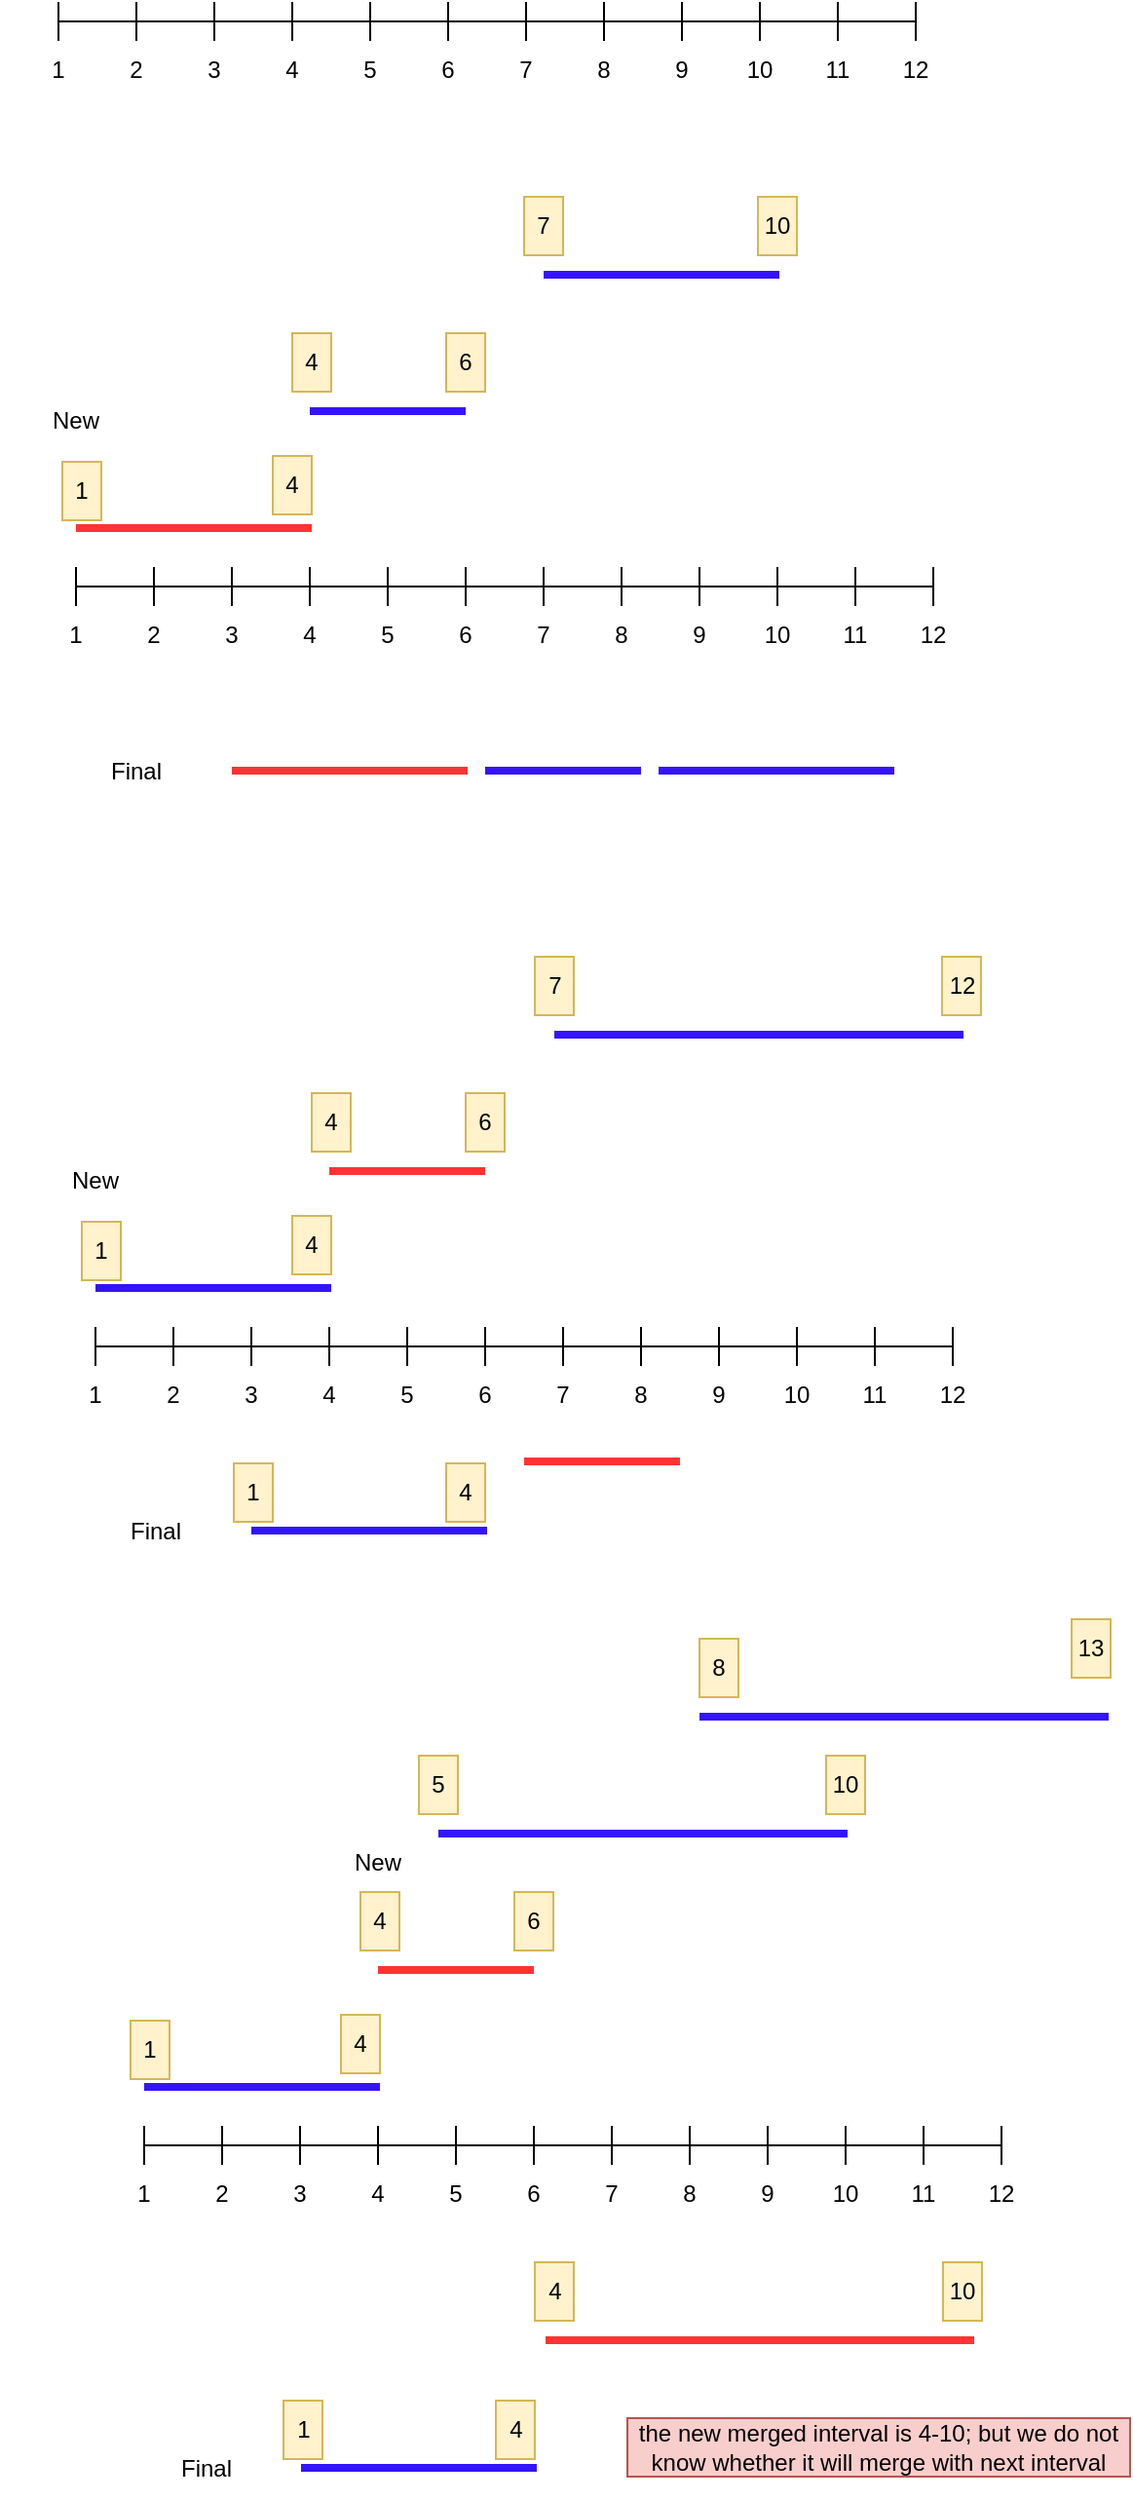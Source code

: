 <mxfile>
    <diagram id="JEI3bzSz7vMMKWjOlqEP" name="Page-1">
        <mxGraphModel dx="398" dy="314" grid="1" gridSize="10" guides="1" tooltips="1" connect="1" arrows="1" fold="1" page="1" pageScale="1" pageWidth="827" pageHeight="1169" math="0" shadow="0">
            <root>
                <mxCell id="0"/>
                <mxCell id="1" parent="0"/>
                <mxCell id="2" value="" style="endArrow=none;html=1;" parent="1" edge="1">
                    <mxGeometry width="50" height="50" relative="1" as="geometry">
                        <mxPoint x="110" y="30" as="sourcePoint"/>
                        <mxPoint x="550" y="30" as="targetPoint"/>
                    </mxGeometry>
                </mxCell>
                <mxCell id="3" value="1" style="text;html=1;strokeColor=none;fillColor=none;align=center;verticalAlign=middle;whiteSpace=wrap;rounded=0;" parent="1" vertex="1">
                    <mxGeometry x="80" y="40" width="60" height="30" as="geometry"/>
                </mxCell>
                <mxCell id="4" value="" style="endArrow=none;html=1;" parent="1" edge="1">
                    <mxGeometry width="50" height="50" relative="1" as="geometry">
                        <mxPoint x="110" y="40" as="sourcePoint"/>
                        <mxPoint x="110" y="20" as="targetPoint"/>
                    </mxGeometry>
                </mxCell>
                <mxCell id="5" value="2" style="text;html=1;strokeColor=none;fillColor=none;align=center;verticalAlign=middle;whiteSpace=wrap;rounded=0;" parent="1" vertex="1">
                    <mxGeometry x="120" y="40" width="60" height="30" as="geometry"/>
                </mxCell>
                <mxCell id="6" value="" style="endArrow=none;html=1;" parent="1" edge="1">
                    <mxGeometry width="50" height="50" relative="1" as="geometry">
                        <mxPoint x="150" y="40" as="sourcePoint"/>
                        <mxPoint x="150" y="20" as="targetPoint"/>
                    </mxGeometry>
                </mxCell>
                <mxCell id="7" value="3" style="text;html=1;strokeColor=none;fillColor=none;align=center;verticalAlign=middle;whiteSpace=wrap;rounded=0;" parent="1" vertex="1">
                    <mxGeometry x="160" y="40" width="60" height="30" as="geometry"/>
                </mxCell>
                <mxCell id="8" value="" style="endArrow=none;html=1;" parent="1" edge="1">
                    <mxGeometry width="50" height="50" relative="1" as="geometry">
                        <mxPoint x="190" y="40" as="sourcePoint"/>
                        <mxPoint x="190" y="20" as="targetPoint"/>
                    </mxGeometry>
                </mxCell>
                <mxCell id="9" value="4" style="text;html=1;strokeColor=none;fillColor=none;align=center;verticalAlign=middle;whiteSpace=wrap;rounded=0;" parent="1" vertex="1">
                    <mxGeometry x="200" y="40" width="60" height="30" as="geometry"/>
                </mxCell>
                <mxCell id="10" value="" style="endArrow=none;html=1;" parent="1" edge="1">
                    <mxGeometry width="50" height="50" relative="1" as="geometry">
                        <mxPoint x="230" y="40" as="sourcePoint"/>
                        <mxPoint x="230" y="20" as="targetPoint"/>
                    </mxGeometry>
                </mxCell>
                <mxCell id="11" value="5" style="text;html=1;strokeColor=none;fillColor=none;align=center;verticalAlign=middle;whiteSpace=wrap;rounded=0;" parent="1" vertex="1">
                    <mxGeometry x="240" y="40" width="60" height="30" as="geometry"/>
                </mxCell>
                <mxCell id="12" value="" style="endArrow=none;html=1;" parent="1" edge="1">
                    <mxGeometry width="50" height="50" relative="1" as="geometry">
                        <mxPoint x="270" y="40" as="sourcePoint"/>
                        <mxPoint x="270" y="20" as="targetPoint"/>
                    </mxGeometry>
                </mxCell>
                <mxCell id="13" value="6" style="text;html=1;strokeColor=none;fillColor=none;align=center;verticalAlign=middle;whiteSpace=wrap;rounded=0;" parent="1" vertex="1">
                    <mxGeometry x="290" y="40" width="40" height="30" as="geometry"/>
                </mxCell>
                <mxCell id="14" value="" style="endArrow=none;html=1;" parent="1" edge="1">
                    <mxGeometry width="50" height="50" relative="1" as="geometry">
                        <mxPoint x="310" y="40" as="sourcePoint"/>
                        <mxPoint x="310" y="20" as="targetPoint"/>
                    </mxGeometry>
                </mxCell>
                <mxCell id="15" value="7" style="text;html=1;strokeColor=none;fillColor=none;align=center;verticalAlign=middle;whiteSpace=wrap;rounded=0;" parent="1" vertex="1">
                    <mxGeometry x="320" y="40" width="60" height="30" as="geometry"/>
                </mxCell>
                <mxCell id="16" value="" style="endArrow=none;html=1;" parent="1" edge="1">
                    <mxGeometry width="50" height="50" relative="1" as="geometry">
                        <mxPoint x="350" y="40" as="sourcePoint"/>
                        <mxPoint x="350" y="20" as="targetPoint"/>
                    </mxGeometry>
                </mxCell>
                <mxCell id="17" value="8" style="text;html=1;strokeColor=none;fillColor=none;align=center;verticalAlign=middle;whiteSpace=wrap;rounded=0;" parent="1" vertex="1">
                    <mxGeometry x="360" y="40" width="60" height="30" as="geometry"/>
                </mxCell>
                <mxCell id="18" value="" style="endArrow=none;html=1;" parent="1" edge="1">
                    <mxGeometry width="50" height="50" relative="1" as="geometry">
                        <mxPoint x="390" y="40" as="sourcePoint"/>
                        <mxPoint x="390" y="20" as="targetPoint"/>
                    </mxGeometry>
                </mxCell>
                <mxCell id="19" value="9" style="text;html=1;strokeColor=none;fillColor=none;align=center;verticalAlign=middle;whiteSpace=wrap;rounded=0;" parent="1" vertex="1">
                    <mxGeometry x="400" y="40" width="60" height="30" as="geometry"/>
                </mxCell>
                <mxCell id="20" value="" style="endArrow=none;html=1;" parent="1" edge="1">
                    <mxGeometry width="50" height="50" relative="1" as="geometry">
                        <mxPoint x="430" y="40" as="sourcePoint"/>
                        <mxPoint x="430" y="20" as="targetPoint"/>
                    </mxGeometry>
                </mxCell>
                <mxCell id="21" value="10" style="text;html=1;strokeColor=none;fillColor=none;align=center;verticalAlign=middle;whiteSpace=wrap;rounded=0;" parent="1" vertex="1">
                    <mxGeometry x="440" y="40" width="60" height="30" as="geometry"/>
                </mxCell>
                <mxCell id="22" value="" style="endArrow=none;html=1;" parent="1" edge="1">
                    <mxGeometry width="50" height="50" relative="1" as="geometry">
                        <mxPoint x="470" y="40" as="sourcePoint"/>
                        <mxPoint x="470" y="20" as="targetPoint"/>
                    </mxGeometry>
                </mxCell>
                <mxCell id="23" value="11" style="text;html=1;strokeColor=none;fillColor=none;align=center;verticalAlign=middle;whiteSpace=wrap;rounded=0;" parent="1" vertex="1">
                    <mxGeometry x="480" y="40" width="60" height="30" as="geometry"/>
                </mxCell>
                <mxCell id="24" value="" style="endArrow=none;html=1;" parent="1" edge="1">
                    <mxGeometry width="50" height="50" relative="1" as="geometry">
                        <mxPoint x="510" y="40" as="sourcePoint"/>
                        <mxPoint x="510" y="20" as="targetPoint"/>
                    </mxGeometry>
                </mxCell>
                <mxCell id="25" value="12" style="text;html=1;strokeColor=none;fillColor=none;align=center;verticalAlign=middle;whiteSpace=wrap;rounded=0;" parent="1" vertex="1">
                    <mxGeometry x="530" y="40" width="40" height="30" as="geometry"/>
                </mxCell>
                <mxCell id="26" value="" style="endArrow=none;html=1;" parent="1" edge="1">
                    <mxGeometry width="50" height="50" relative="1" as="geometry">
                        <mxPoint x="550" y="40" as="sourcePoint"/>
                        <mxPoint x="550" y="20" as="targetPoint"/>
                    </mxGeometry>
                </mxCell>
                <mxCell id="27" value="" style="endArrow=none;html=1;" parent="1" edge="1">
                    <mxGeometry width="50" height="50" relative="1" as="geometry">
                        <mxPoint x="119" y="320" as="sourcePoint"/>
                        <mxPoint x="559" y="320" as="targetPoint"/>
                    </mxGeometry>
                </mxCell>
                <mxCell id="28" value="1" style="text;html=1;strokeColor=none;fillColor=none;align=center;verticalAlign=middle;whiteSpace=wrap;rounded=0;" parent="1" vertex="1">
                    <mxGeometry x="89" y="330" width="60" height="30" as="geometry"/>
                </mxCell>
                <mxCell id="29" value="" style="endArrow=none;html=1;" parent="1" edge="1">
                    <mxGeometry width="50" height="50" relative="1" as="geometry">
                        <mxPoint x="119" y="330" as="sourcePoint"/>
                        <mxPoint x="119" y="310" as="targetPoint"/>
                    </mxGeometry>
                </mxCell>
                <mxCell id="30" value="2" style="text;html=1;strokeColor=none;fillColor=none;align=center;verticalAlign=middle;whiteSpace=wrap;rounded=0;" parent="1" vertex="1">
                    <mxGeometry x="129" y="330" width="60" height="30" as="geometry"/>
                </mxCell>
                <mxCell id="31" value="" style="endArrow=none;html=1;" parent="1" edge="1">
                    <mxGeometry width="50" height="50" relative="1" as="geometry">
                        <mxPoint x="159" y="330" as="sourcePoint"/>
                        <mxPoint x="159" y="310" as="targetPoint"/>
                    </mxGeometry>
                </mxCell>
                <mxCell id="32" value="3" style="text;html=1;strokeColor=none;fillColor=none;align=center;verticalAlign=middle;whiteSpace=wrap;rounded=0;" parent="1" vertex="1">
                    <mxGeometry x="169" y="330" width="60" height="30" as="geometry"/>
                </mxCell>
                <mxCell id="33" value="" style="endArrow=none;html=1;" parent="1" edge="1">
                    <mxGeometry width="50" height="50" relative="1" as="geometry">
                        <mxPoint x="199" y="330" as="sourcePoint"/>
                        <mxPoint x="199" y="310" as="targetPoint"/>
                    </mxGeometry>
                </mxCell>
                <mxCell id="34" value="4" style="text;html=1;strokeColor=none;fillColor=none;align=center;verticalAlign=middle;whiteSpace=wrap;rounded=0;" parent="1" vertex="1">
                    <mxGeometry x="209" y="330" width="60" height="30" as="geometry"/>
                </mxCell>
                <mxCell id="35" value="" style="endArrow=none;html=1;" parent="1" edge="1">
                    <mxGeometry width="50" height="50" relative="1" as="geometry">
                        <mxPoint x="239" y="330" as="sourcePoint"/>
                        <mxPoint x="239" y="310" as="targetPoint"/>
                    </mxGeometry>
                </mxCell>
                <mxCell id="36" value="5" style="text;html=1;strokeColor=none;fillColor=none;align=center;verticalAlign=middle;whiteSpace=wrap;rounded=0;" parent="1" vertex="1">
                    <mxGeometry x="249" y="330" width="60" height="30" as="geometry"/>
                </mxCell>
                <mxCell id="37" value="" style="endArrow=none;html=1;" parent="1" edge="1">
                    <mxGeometry width="50" height="50" relative="1" as="geometry">
                        <mxPoint x="279" y="330" as="sourcePoint"/>
                        <mxPoint x="279" y="310" as="targetPoint"/>
                    </mxGeometry>
                </mxCell>
                <mxCell id="38" value="6" style="text;html=1;strokeColor=none;fillColor=none;align=center;verticalAlign=middle;whiteSpace=wrap;rounded=0;" parent="1" vertex="1">
                    <mxGeometry x="299" y="330" width="40" height="30" as="geometry"/>
                </mxCell>
                <mxCell id="39" value="" style="endArrow=none;html=1;" parent="1" edge="1">
                    <mxGeometry width="50" height="50" relative="1" as="geometry">
                        <mxPoint x="319" y="330" as="sourcePoint"/>
                        <mxPoint x="319" y="310" as="targetPoint"/>
                    </mxGeometry>
                </mxCell>
                <mxCell id="40" value="7" style="text;html=1;strokeColor=none;fillColor=none;align=center;verticalAlign=middle;whiteSpace=wrap;rounded=0;" parent="1" vertex="1">
                    <mxGeometry x="329" y="330" width="60" height="30" as="geometry"/>
                </mxCell>
                <mxCell id="41" value="" style="endArrow=none;html=1;" parent="1" edge="1">
                    <mxGeometry width="50" height="50" relative="1" as="geometry">
                        <mxPoint x="359" y="330" as="sourcePoint"/>
                        <mxPoint x="359" y="310" as="targetPoint"/>
                    </mxGeometry>
                </mxCell>
                <mxCell id="42" value="8" style="text;html=1;strokeColor=none;fillColor=none;align=center;verticalAlign=middle;whiteSpace=wrap;rounded=0;" parent="1" vertex="1">
                    <mxGeometry x="369" y="330" width="60" height="30" as="geometry"/>
                </mxCell>
                <mxCell id="43" value="" style="endArrow=none;html=1;" parent="1" edge="1">
                    <mxGeometry width="50" height="50" relative="1" as="geometry">
                        <mxPoint x="399" y="330" as="sourcePoint"/>
                        <mxPoint x="399" y="310" as="targetPoint"/>
                    </mxGeometry>
                </mxCell>
                <mxCell id="44" value="9" style="text;html=1;strokeColor=none;fillColor=none;align=center;verticalAlign=middle;whiteSpace=wrap;rounded=0;" parent="1" vertex="1">
                    <mxGeometry x="409" y="330" width="60" height="30" as="geometry"/>
                </mxCell>
                <mxCell id="45" value="" style="endArrow=none;html=1;" parent="1" edge="1">
                    <mxGeometry width="50" height="50" relative="1" as="geometry">
                        <mxPoint x="439" y="330" as="sourcePoint"/>
                        <mxPoint x="439" y="310" as="targetPoint"/>
                    </mxGeometry>
                </mxCell>
                <mxCell id="46" value="10" style="text;html=1;strokeColor=none;fillColor=none;align=center;verticalAlign=middle;whiteSpace=wrap;rounded=0;" parent="1" vertex="1">
                    <mxGeometry x="449" y="330" width="60" height="30" as="geometry"/>
                </mxCell>
                <mxCell id="47" value="" style="endArrow=none;html=1;" parent="1" edge="1">
                    <mxGeometry width="50" height="50" relative="1" as="geometry">
                        <mxPoint x="479" y="330" as="sourcePoint"/>
                        <mxPoint x="479" y="310" as="targetPoint"/>
                    </mxGeometry>
                </mxCell>
                <mxCell id="48" value="11" style="text;html=1;strokeColor=none;fillColor=none;align=center;verticalAlign=middle;whiteSpace=wrap;rounded=0;" parent="1" vertex="1">
                    <mxGeometry x="489" y="330" width="60" height="30" as="geometry"/>
                </mxCell>
                <mxCell id="49" value="" style="endArrow=none;html=1;" parent="1" edge="1">
                    <mxGeometry width="50" height="50" relative="1" as="geometry">
                        <mxPoint x="519" y="330" as="sourcePoint"/>
                        <mxPoint x="519" y="310" as="targetPoint"/>
                    </mxGeometry>
                </mxCell>
                <mxCell id="50" value="12" style="text;html=1;strokeColor=none;fillColor=none;align=center;verticalAlign=middle;whiteSpace=wrap;rounded=0;" parent="1" vertex="1">
                    <mxGeometry x="539" y="330" width="40" height="30" as="geometry"/>
                </mxCell>
                <mxCell id="51" value="" style="endArrow=none;html=1;" parent="1" edge="1">
                    <mxGeometry width="50" height="50" relative="1" as="geometry">
                        <mxPoint x="559" y="330" as="sourcePoint"/>
                        <mxPoint x="559" y="310" as="targetPoint"/>
                    </mxGeometry>
                </mxCell>
                <mxCell id="52" value="" style="endArrow=none;html=1;strokeWidth=4;fillColor=#dae8fc;strokeColor=#3414FF;" parent="1" edge="1">
                    <mxGeometry width="50" height="50" relative="1" as="geometry">
                        <mxPoint x="239" y="230" as="sourcePoint"/>
                        <mxPoint x="319" y="230" as="targetPoint"/>
                    </mxGeometry>
                </mxCell>
                <mxCell id="53" value="" style="endArrow=none;html=1;strokeWidth=4;fillColor=#dae8fc;strokeColor=#3414FF;" parent="1" edge="1">
                    <mxGeometry width="50" height="50" relative="1" as="geometry">
                        <mxPoint x="359" y="160" as="sourcePoint"/>
                        <mxPoint x="480" y="160" as="targetPoint"/>
                    </mxGeometry>
                </mxCell>
                <mxCell id="54" value="" style="endArrow=none;html=1;strokeWidth=4;fillColor=#dae8fc;strokeColor=#FF3333;" parent="1" edge="1">
                    <mxGeometry width="50" height="50" relative="1" as="geometry">
                        <mxPoint x="119" y="290" as="sourcePoint"/>
                        <mxPoint x="240" y="290" as="targetPoint"/>
                    </mxGeometry>
                </mxCell>
                <mxCell id="55" value="New" style="text;html=1;strokeColor=none;fillColor=none;align=center;verticalAlign=middle;whiteSpace=wrap;rounded=0;" parent="1" vertex="1">
                    <mxGeometry x="89" y="220" width="60" height="30" as="geometry"/>
                </mxCell>
                <mxCell id="56" value="Final" style="text;html=1;strokeColor=none;fillColor=none;align=center;verticalAlign=middle;whiteSpace=wrap;rounded=0;" parent="1" vertex="1">
                    <mxGeometry x="120" y="400" width="60" height="30" as="geometry"/>
                </mxCell>
                <mxCell id="57" value="" style="endArrow=none;html=1;strokeWidth=4;fillColor=#dae8fc;strokeColor=#FF3333;" parent="1" edge="1">
                    <mxGeometry width="50" height="50" relative="1" as="geometry">
                        <mxPoint x="199" y="414.5" as="sourcePoint"/>
                        <mxPoint x="320" y="414.5" as="targetPoint"/>
                    </mxGeometry>
                </mxCell>
                <mxCell id="58" value="" style="endArrow=none;html=1;strokeWidth=4;fillColor=#dae8fc;strokeColor=#3414FF;" parent="1" edge="1">
                    <mxGeometry width="50" height="50" relative="1" as="geometry">
                        <mxPoint x="329" y="414.5" as="sourcePoint"/>
                        <mxPoint x="409" y="414.5" as="targetPoint"/>
                    </mxGeometry>
                </mxCell>
                <mxCell id="59" value="" style="endArrow=none;html=1;strokeWidth=4;fillColor=#dae8fc;strokeColor=#3414FF;" parent="1" edge="1">
                    <mxGeometry width="50" height="50" relative="1" as="geometry">
                        <mxPoint x="418" y="414.5" as="sourcePoint"/>
                        <mxPoint x="539" y="414.5" as="targetPoint"/>
                    </mxGeometry>
                </mxCell>
                <mxCell id="60" value="1" style="text;html=1;strokeColor=#d6b656;fillColor=#fff2cc;align=center;verticalAlign=middle;whiteSpace=wrap;rounded=0;" parent="1" vertex="1">
                    <mxGeometry x="112" y="256" width="20" height="30" as="geometry"/>
                </mxCell>
                <mxCell id="61" value="4" style="text;html=1;strokeColor=#d6b656;fillColor=#fff2cc;align=center;verticalAlign=middle;whiteSpace=wrap;rounded=0;" parent="1" vertex="1">
                    <mxGeometry x="220" y="253" width="20" height="30" as="geometry"/>
                </mxCell>
                <mxCell id="62" value="4" style="text;html=1;strokeColor=#d6b656;fillColor=#fff2cc;align=center;verticalAlign=middle;whiteSpace=wrap;rounded=0;" parent="1" vertex="1">
                    <mxGeometry x="230" y="190" width="20" height="30" as="geometry"/>
                </mxCell>
                <mxCell id="63" value="6" style="text;html=1;strokeColor=#d6b656;fillColor=#fff2cc;align=center;verticalAlign=middle;whiteSpace=wrap;rounded=0;" parent="1" vertex="1">
                    <mxGeometry x="309" y="190" width="20" height="30" as="geometry"/>
                </mxCell>
                <mxCell id="64" value="7" style="text;html=1;strokeColor=#d6b656;fillColor=#fff2cc;align=center;verticalAlign=middle;whiteSpace=wrap;rounded=0;" parent="1" vertex="1">
                    <mxGeometry x="349" y="120" width="20" height="30" as="geometry"/>
                </mxCell>
                <mxCell id="65" value="10" style="text;html=1;strokeColor=#d6b656;fillColor=#fff2cc;align=center;verticalAlign=middle;whiteSpace=wrap;rounded=0;" parent="1" vertex="1">
                    <mxGeometry x="469" y="120" width="20" height="30" as="geometry"/>
                </mxCell>
                <mxCell id="66" value="" style="endArrow=none;html=1;" parent="1" edge="1">
                    <mxGeometry width="50" height="50" relative="1" as="geometry">
                        <mxPoint x="129" y="710" as="sourcePoint"/>
                        <mxPoint x="569" y="710" as="targetPoint"/>
                    </mxGeometry>
                </mxCell>
                <mxCell id="67" value="1" style="text;html=1;strokeColor=none;fillColor=none;align=center;verticalAlign=middle;whiteSpace=wrap;rounded=0;" parent="1" vertex="1">
                    <mxGeometry x="99" y="720" width="60" height="30" as="geometry"/>
                </mxCell>
                <mxCell id="68" value="" style="endArrow=none;html=1;" parent="1" edge="1">
                    <mxGeometry width="50" height="50" relative="1" as="geometry">
                        <mxPoint x="129" y="720" as="sourcePoint"/>
                        <mxPoint x="129" y="700" as="targetPoint"/>
                    </mxGeometry>
                </mxCell>
                <mxCell id="69" value="2" style="text;html=1;strokeColor=none;fillColor=none;align=center;verticalAlign=middle;whiteSpace=wrap;rounded=0;" parent="1" vertex="1">
                    <mxGeometry x="139" y="720" width="60" height="30" as="geometry"/>
                </mxCell>
                <mxCell id="70" value="" style="endArrow=none;html=1;" parent="1" edge="1">
                    <mxGeometry width="50" height="50" relative="1" as="geometry">
                        <mxPoint x="169" y="720" as="sourcePoint"/>
                        <mxPoint x="169" y="700" as="targetPoint"/>
                    </mxGeometry>
                </mxCell>
                <mxCell id="71" value="3" style="text;html=1;strokeColor=none;fillColor=none;align=center;verticalAlign=middle;whiteSpace=wrap;rounded=0;" parent="1" vertex="1">
                    <mxGeometry x="179" y="720" width="60" height="30" as="geometry"/>
                </mxCell>
                <mxCell id="72" value="" style="endArrow=none;html=1;" parent="1" edge="1">
                    <mxGeometry width="50" height="50" relative="1" as="geometry">
                        <mxPoint x="209" y="720" as="sourcePoint"/>
                        <mxPoint x="209" y="700" as="targetPoint"/>
                    </mxGeometry>
                </mxCell>
                <mxCell id="73" value="4" style="text;html=1;strokeColor=none;fillColor=none;align=center;verticalAlign=middle;whiteSpace=wrap;rounded=0;" parent="1" vertex="1">
                    <mxGeometry x="219" y="720" width="60" height="30" as="geometry"/>
                </mxCell>
                <mxCell id="74" value="" style="endArrow=none;html=1;" parent="1" edge="1">
                    <mxGeometry width="50" height="50" relative="1" as="geometry">
                        <mxPoint x="249" y="720" as="sourcePoint"/>
                        <mxPoint x="249" y="700" as="targetPoint"/>
                    </mxGeometry>
                </mxCell>
                <mxCell id="75" value="5" style="text;html=1;strokeColor=none;fillColor=none;align=center;verticalAlign=middle;whiteSpace=wrap;rounded=0;" parent="1" vertex="1">
                    <mxGeometry x="259" y="720" width="60" height="30" as="geometry"/>
                </mxCell>
                <mxCell id="76" value="" style="endArrow=none;html=1;" parent="1" edge="1">
                    <mxGeometry width="50" height="50" relative="1" as="geometry">
                        <mxPoint x="289" y="720" as="sourcePoint"/>
                        <mxPoint x="289" y="700" as="targetPoint"/>
                    </mxGeometry>
                </mxCell>
                <mxCell id="77" value="6" style="text;html=1;strokeColor=none;fillColor=none;align=center;verticalAlign=middle;whiteSpace=wrap;rounded=0;" parent="1" vertex="1">
                    <mxGeometry x="309" y="720" width="40" height="30" as="geometry"/>
                </mxCell>
                <mxCell id="78" value="" style="endArrow=none;html=1;" parent="1" edge="1">
                    <mxGeometry width="50" height="50" relative="1" as="geometry">
                        <mxPoint x="329" y="720" as="sourcePoint"/>
                        <mxPoint x="329" y="700" as="targetPoint"/>
                    </mxGeometry>
                </mxCell>
                <mxCell id="79" value="7" style="text;html=1;strokeColor=none;fillColor=none;align=center;verticalAlign=middle;whiteSpace=wrap;rounded=0;" parent="1" vertex="1">
                    <mxGeometry x="339" y="720" width="60" height="30" as="geometry"/>
                </mxCell>
                <mxCell id="80" value="" style="endArrow=none;html=1;" parent="1" edge="1">
                    <mxGeometry width="50" height="50" relative="1" as="geometry">
                        <mxPoint x="369" y="720" as="sourcePoint"/>
                        <mxPoint x="369" y="700" as="targetPoint"/>
                    </mxGeometry>
                </mxCell>
                <mxCell id="81" value="8" style="text;html=1;strokeColor=none;fillColor=none;align=center;verticalAlign=middle;whiteSpace=wrap;rounded=0;" parent="1" vertex="1">
                    <mxGeometry x="379" y="720" width="60" height="30" as="geometry"/>
                </mxCell>
                <mxCell id="82" value="" style="endArrow=none;html=1;" parent="1" edge="1">
                    <mxGeometry width="50" height="50" relative="1" as="geometry">
                        <mxPoint x="409" y="720" as="sourcePoint"/>
                        <mxPoint x="409" y="700" as="targetPoint"/>
                    </mxGeometry>
                </mxCell>
                <mxCell id="83" value="9" style="text;html=1;strokeColor=none;fillColor=none;align=center;verticalAlign=middle;whiteSpace=wrap;rounded=0;" parent="1" vertex="1">
                    <mxGeometry x="419" y="720" width="60" height="30" as="geometry"/>
                </mxCell>
                <mxCell id="84" value="" style="endArrow=none;html=1;" parent="1" edge="1">
                    <mxGeometry width="50" height="50" relative="1" as="geometry">
                        <mxPoint x="449" y="720" as="sourcePoint"/>
                        <mxPoint x="449" y="700" as="targetPoint"/>
                    </mxGeometry>
                </mxCell>
                <mxCell id="85" value="10" style="text;html=1;strokeColor=none;fillColor=none;align=center;verticalAlign=middle;whiteSpace=wrap;rounded=0;" parent="1" vertex="1">
                    <mxGeometry x="459" y="720" width="60" height="30" as="geometry"/>
                </mxCell>
                <mxCell id="86" value="" style="endArrow=none;html=1;" parent="1" edge="1">
                    <mxGeometry width="50" height="50" relative="1" as="geometry">
                        <mxPoint x="489" y="720" as="sourcePoint"/>
                        <mxPoint x="489" y="700" as="targetPoint"/>
                    </mxGeometry>
                </mxCell>
                <mxCell id="87" value="11" style="text;html=1;strokeColor=none;fillColor=none;align=center;verticalAlign=middle;whiteSpace=wrap;rounded=0;" parent="1" vertex="1">
                    <mxGeometry x="499" y="720" width="60" height="30" as="geometry"/>
                </mxCell>
                <mxCell id="88" value="" style="endArrow=none;html=1;" parent="1" edge="1">
                    <mxGeometry width="50" height="50" relative="1" as="geometry">
                        <mxPoint x="529" y="720" as="sourcePoint"/>
                        <mxPoint x="529" y="700" as="targetPoint"/>
                    </mxGeometry>
                </mxCell>
                <mxCell id="89" value="12" style="text;html=1;strokeColor=none;fillColor=none;align=center;verticalAlign=middle;whiteSpace=wrap;rounded=0;" parent="1" vertex="1">
                    <mxGeometry x="549" y="720" width="40" height="30" as="geometry"/>
                </mxCell>
                <mxCell id="90" value="" style="endArrow=none;html=1;" parent="1" edge="1">
                    <mxGeometry width="50" height="50" relative="1" as="geometry">
                        <mxPoint x="569" y="720" as="sourcePoint"/>
                        <mxPoint x="569" y="700" as="targetPoint"/>
                    </mxGeometry>
                </mxCell>
                <mxCell id="91" value="" style="endArrow=none;html=1;strokeWidth=4;fillColor=#dae8fc;strokeColor=#FF3333;" parent="1" edge="1">
                    <mxGeometry width="50" height="50" relative="1" as="geometry">
                        <mxPoint x="249" y="620" as="sourcePoint"/>
                        <mxPoint x="329" y="620" as="targetPoint"/>
                    </mxGeometry>
                </mxCell>
                <mxCell id="92" value="" style="endArrow=none;html=1;strokeWidth=4;fillColor=#dae8fc;strokeColor=#3414FF;" parent="1" edge="1">
                    <mxGeometry width="50" height="50" relative="1" as="geometry">
                        <mxPoint x="364.5" y="550" as="sourcePoint"/>
                        <mxPoint x="574.5" y="550" as="targetPoint"/>
                    </mxGeometry>
                </mxCell>
                <mxCell id="93" value="" style="endArrow=none;html=1;strokeWidth=4;fillColor=#dae8fc;strokeColor=#3414FF;" parent="1" edge="1">
                    <mxGeometry width="50" height="50" relative="1" as="geometry">
                        <mxPoint x="129" y="680" as="sourcePoint"/>
                        <mxPoint x="250" y="680" as="targetPoint"/>
                    </mxGeometry>
                </mxCell>
                <mxCell id="94" value="New" style="text;html=1;strokeColor=none;fillColor=none;align=center;verticalAlign=middle;whiteSpace=wrap;rounded=0;" parent="1" vertex="1">
                    <mxGeometry x="99" y="610" width="60" height="30" as="geometry"/>
                </mxCell>
                <mxCell id="95" value="Final" style="text;html=1;strokeColor=none;fillColor=none;align=center;verticalAlign=middle;whiteSpace=wrap;rounded=0;" parent="1" vertex="1">
                    <mxGeometry x="130" y="790" width="60" height="30" as="geometry"/>
                </mxCell>
                <mxCell id="96" value="" style="endArrow=none;html=1;strokeWidth=4;fillColor=#dae8fc;strokeColor=#3414FF;" parent="1" edge="1">
                    <mxGeometry width="50" height="50" relative="1" as="geometry">
                        <mxPoint x="209" y="804.5" as="sourcePoint"/>
                        <mxPoint x="330" y="804.5" as="targetPoint"/>
                    </mxGeometry>
                </mxCell>
                <mxCell id="97" value="" style="endArrow=none;html=1;strokeWidth=4;fillColor=#dae8fc;strokeColor=#FF3333;" parent="1" edge="1">
                    <mxGeometry width="50" height="50" relative="1" as="geometry">
                        <mxPoint x="349" y="769" as="sourcePoint"/>
                        <mxPoint x="429" y="769" as="targetPoint"/>
                    </mxGeometry>
                </mxCell>
                <mxCell id="99" value="1" style="text;html=1;strokeColor=#d6b656;fillColor=#fff2cc;align=center;verticalAlign=middle;whiteSpace=wrap;rounded=0;" parent="1" vertex="1">
                    <mxGeometry x="122" y="646" width="20" height="30" as="geometry"/>
                </mxCell>
                <mxCell id="100" value="4" style="text;html=1;strokeColor=#d6b656;fillColor=#fff2cc;align=center;verticalAlign=middle;whiteSpace=wrap;rounded=0;" parent="1" vertex="1">
                    <mxGeometry x="230" y="643" width="20" height="30" as="geometry"/>
                </mxCell>
                <mxCell id="101" value="4" style="text;html=1;strokeColor=#d6b656;fillColor=#fff2cc;align=center;verticalAlign=middle;whiteSpace=wrap;rounded=0;" parent="1" vertex="1">
                    <mxGeometry x="240" y="580" width="20" height="30" as="geometry"/>
                </mxCell>
                <mxCell id="102" value="6" style="text;html=1;strokeColor=#d6b656;fillColor=#fff2cc;align=center;verticalAlign=middle;whiteSpace=wrap;rounded=0;" parent="1" vertex="1">
                    <mxGeometry x="319" y="580" width="20" height="30" as="geometry"/>
                </mxCell>
                <mxCell id="103" value="7" style="text;html=1;strokeColor=#d6b656;fillColor=#fff2cc;align=center;verticalAlign=middle;whiteSpace=wrap;rounded=0;" parent="1" vertex="1">
                    <mxGeometry x="354.5" y="510" width="20" height="30" as="geometry"/>
                </mxCell>
                <mxCell id="104" value="12" style="text;html=1;strokeColor=#d6b656;fillColor=#fff2cc;align=center;verticalAlign=middle;whiteSpace=wrap;rounded=0;" parent="1" vertex="1">
                    <mxGeometry x="563.5" y="510" width="20" height="30" as="geometry"/>
                </mxCell>
                <mxCell id="105" value="1" style="text;html=1;strokeColor=#d6b656;fillColor=#fff2cc;align=center;verticalAlign=middle;whiteSpace=wrap;rounded=0;" parent="1" vertex="1">
                    <mxGeometry x="200" y="770" width="20" height="30" as="geometry"/>
                </mxCell>
                <mxCell id="106" value="4" style="text;html=1;strokeColor=#d6b656;fillColor=#fff2cc;align=center;verticalAlign=middle;whiteSpace=wrap;rounded=0;" parent="1" vertex="1">
                    <mxGeometry x="309" y="770" width="20" height="30" as="geometry"/>
                </mxCell>
                <mxCell id="107" value="" style="endArrow=none;html=1;" parent="1" edge="1">
                    <mxGeometry width="50" height="50" relative="1" as="geometry">
                        <mxPoint x="154" y="1120" as="sourcePoint"/>
                        <mxPoint x="594" y="1120" as="targetPoint"/>
                    </mxGeometry>
                </mxCell>
                <mxCell id="108" value="1" style="text;html=1;strokeColor=none;fillColor=none;align=center;verticalAlign=middle;whiteSpace=wrap;rounded=0;" parent="1" vertex="1">
                    <mxGeometry x="124" y="1130" width="60" height="30" as="geometry"/>
                </mxCell>
                <mxCell id="109" value="" style="endArrow=none;html=1;" parent="1" edge="1">
                    <mxGeometry width="50" height="50" relative="1" as="geometry">
                        <mxPoint x="154" y="1130" as="sourcePoint"/>
                        <mxPoint x="154" y="1110" as="targetPoint"/>
                    </mxGeometry>
                </mxCell>
                <mxCell id="110" value="2" style="text;html=1;strokeColor=none;fillColor=none;align=center;verticalAlign=middle;whiteSpace=wrap;rounded=0;" parent="1" vertex="1">
                    <mxGeometry x="164" y="1130" width="60" height="30" as="geometry"/>
                </mxCell>
                <mxCell id="111" value="" style="endArrow=none;html=1;" parent="1" edge="1">
                    <mxGeometry width="50" height="50" relative="1" as="geometry">
                        <mxPoint x="194" y="1130" as="sourcePoint"/>
                        <mxPoint x="194" y="1110" as="targetPoint"/>
                    </mxGeometry>
                </mxCell>
                <mxCell id="112" value="3" style="text;html=1;strokeColor=none;fillColor=none;align=center;verticalAlign=middle;whiteSpace=wrap;rounded=0;" parent="1" vertex="1">
                    <mxGeometry x="204" y="1130" width="60" height="30" as="geometry"/>
                </mxCell>
                <mxCell id="113" value="" style="endArrow=none;html=1;" parent="1" edge="1">
                    <mxGeometry width="50" height="50" relative="1" as="geometry">
                        <mxPoint x="234" y="1130" as="sourcePoint"/>
                        <mxPoint x="234" y="1110" as="targetPoint"/>
                    </mxGeometry>
                </mxCell>
                <mxCell id="114" value="4" style="text;html=1;strokeColor=none;fillColor=none;align=center;verticalAlign=middle;whiteSpace=wrap;rounded=0;" parent="1" vertex="1">
                    <mxGeometry x="244" y="1130" width="60" height="30" as="geometry"/>
                </mxCell>
                <mxCell id="115" value="" style="endArrow=none;html=1;" parent="1" edge="1">
                    <mxGeometry width="50" height="50" relative="1" as="geometry">
                        <mxPoint x="274" y="1130" as="sourcePoint"/>
                        <mxPoint x="274" y="1110" as="targetPoint"/>
                    </mxGeometry>
                </mxCell>
                <mxCell id="116" value="5" style="text;html=1;strokeColor=none;fillColor=none;align=center;verticalAlign=middle;whiteSpace=wrap;rounded=0;" parent="1" vertex="1">
                    <mxGeometry x="284" y="1130" width="60" height="30" as="geometry"/>
                </mxCell>
                <mxCell id="117" value="" style="endArrow=none;html=1;" parent="1" edge="1">
                    <mxGeometry width="50" height="50" relative="1" as="geometry">
                        <mxPoint x="314" y="1130" as="sourcePoint"/>
                        <mxPoint x="314" y="1110" as="targetPoint"/>
                    </mxGeometry>
                </mxCell>
                <mxCell id="118" value="6" style="text;html=1;strokeColor=none;fillColor=none;align=center;verticalAlign=middle;whiteSpace=wrap;rounded=0;" parent="1" vertex="1">
                    <mxGeometry x="334" y="1130" width="40" height="30" as="geometry"/>
                </mxCell>
                <mxCell id="119" value="" style="endArrow=none;html=1;" parent="1" edge="1">
                    <mxGeometry width="50" height="50" relative="1" as="geometry">
                        <mxPoint x="354" y="1130" as="sourcePoint"/>
                        <mxPoint x="354" y="1110" as="targetPoint"/>
                    </mxGeometry>
                </mxCell>
                <mxCell id="120" value="7" style="text;html=1;strokeColor=none;fillColor=none;align=center;verticalAlign=middle;whiteSpace=wrap;rounded=0;" parent="1" vertex="1">
                    <mxGeometry x="364" y="1130" width="60" height="30" as="geometry"/>
                </mxCell>
                <mxCell id="121" value="" style="endArrow=none;html=1;" parent="1" edge="1">
                    <mxGeometry width="50" height="50" relative="1" as="geometry">
                        <mxPoint x="394" y="1130" as="sourcePoint"/>
                        <mxPoint x="394" y="1110" as="targetPoint"/>
                    </mxGeometry>
                </mxCell>
                <mxCell id="122" value="8" style="text;html=1;strokeColor=none;fillColor=none;align=center;verticalAlign=middle;whiteSpace=wrap;rounded=0;" parent="1" vertex="1">
                    <mxGeometry x="404" y="1130" width="60" height="30" as="geometry"/>
                </mxCell>
                <mxCell id="123" value="" style="endArrow=none;html=1;" parent="1" edge="1">
                    <mxGeometry width="50" height="50" relative="1" as="geometry">
                        <mxPoint x="434" y="1130" as="sourcePoint"/>
                        <mxPoint x="434" y="1110" as="targetPoint"/>
                    </mxGeometry>
                </mxCell>
                <mxCell id="124" value="9" style="text;html=1;strokeColor=none;fillColor=none;align=center;verticalAlign=middle;whiteSpace=wrap;rounded=0;" parent="1" vertex="1">
                    <mxGeometry x="444" y="1130" width="60" height="30" as="geometry"/>
                </mxCell>
                <mxCell id="125" value="" style="endArrow=none;html=1;" parent="1" edge="1">
                    <mxGeometry width="50" height="50" relative="1" as="geometry">
                        <mxPoint x="474" y="1130" as="sourcePoint"/>
                        <mxPoint x="474" y="1110" as="targetPoint"/>
                    </mxGeometry>
                </mxCell>
                <mxCell id="126" value="10" style="text;html=1;strokeColor=none;fillColor=none;align=center;verticalAlign=middle;whiteSpace=wrap;rounded=0;" parent="1" vertex="1">
                    <mxGeometry x="484" y="1130" width="60" height="30" as="geometry"/>
                </mxCell>
                <mxCell id="127" value="" style="endArrow=none;html=1;" parent="1" edge="1">
                    <mxGeometry width="50" height="50" relative="1" as="geometry">
                        <mxPoint x="514" y="1130" as="sourcePoint"/>
                        <mxPoint x="514" y="1110" as="targetPoint"/>
                    </mxGeometry>
                </mxCell>
                <mxCell id="128" value="11" style="text;html=1;strokeColor=none;fillColor=none;align=center;verticalAlign=middle;whiteSpace=wrap;rounded=0;" parent="1" vertex="1">
                    <mxGeometry x="524" y="1130" width="60" height="30" as="geometry"/>
                </mxCell>
                <mxCell id="129" value="" style="endArrow=none;html=1;" parent="1" edge="1">
                    <mxGeometry width="50" height="50" relative="1" as="geometry">
                        <mxPoint x="554" y="1130" as="sourcePoint"/>
                        <mxPoint x="554" y="1110" as="targetPoint"/>
                    </mxGeometry>
                </mxCell>
                <mxCell id="130" value="12" style="text;html=1;strokeColor=none;fillColor=none;align=center;verticalAlign=middle;whiteSpace=wrap;rounded=0;" parent="1" vertex="1">
                    <mxGeometry x="574" y="1130" width="40" height="30" as="geometry"/>
                </mxCell>
                <mxCell id="131" value="" style="endArrow=none;html=1;" parent="1" edge="1">
                    <mxGeometry width="50" height="50" relative="1" as="geometry">
                        <mxPoint x="594" y="1130" as="sourcePoint"/>
                        <mxPoint x="594" y="1110" as="targetPoint"/>
                    </mxGeometry>
                </mxCell>
                <mxCell id="132" value="" style="endArrow=none;html=1;strokeWidth=4;fillColor=#dae8fc;strokeColor=#FF3333;" parent="1" edge="1">
                    <mxGeometry width="50" height="50" relative="1" as="geometry">
                        <mxPoint x="274" y="1030" as="sourcePoint"/>
                        <mxPoint x="354" y="1030" as="targetPoint"/>
                    </mxGeometry>
                </mxCell>
                <mxCell id="133" value="" style="endArrow=none;html=1;strokeWidth=4;fillColor=#dae8fc;strokeColor=#3414FF;" parent="1" edge="1">
                    <mxGeometry width="50" height="50" relative="1" as="geometry">
                        <mxPoint x="305" y="960" as="sourcePoint"/>
                        <mxPoint x="515" y="960" as="targetPoint"/>
                    </mxGeometry>
                </mxCell>
                <mxCell id="134" value="" style="endArrow=none;html=1;strokeWidth=4;fillColor=#dae8fc;strokeColor=#3414FF;" parent="1" edge="1">
                    <mxGeometry width="50" height="50" relative="1" as="geometry">
                        <mxPoint x="154" y="1090" as="sourcePoint"/>
                        <mxPoint x="275" y="1090" as="targetPoint"/>
                    </mxGeometry>
                </mxCell>
                <mxCell id="135" value="New" style="text;html=1;strokeColor=none;fillColor=none;align=center;verticalAlign=middle;whiteSpace=wrap;rounded=0;" parent="1" vertex="1">
                    <mxGeometry x="244" y="960" width="60" height="30" as="geometry"/>
                </mxCell>
                <mxCell id="136" value="Final" style="text;html=1;strokeColor=none;fillColor=none;align=center;verticalAlign=middle;whiteSpace=wrap;rounded=0;" parent="1" vertex="1">
                    <mxGeometry x="155.5" y="1271" width="60" height="30" as="geometry"/>
                </mxCell>
                <mxCell id="137" value="" style="endArrow=none;html=1;strokeWidth=4;fillColor=#dae8fc;strokeColor=#3414FF;" parent="1" edge="1">
                    <mxGeometry width="50" height="50" relative="1" as="geometry">
                        <mxPoint x="234.5" y="1285.5" as="sourcePoint"/>
                        <mxPoint x="355.5" y="1285.5" as="targetPoint"/>
                    </mxGeometry>
                </mxCell>
                <mxCell id="138" value="" style="endArrow=none;html=1;strokeWidth=4;fillColor=#dae8fc;strokeColor=#FF3333;" parent="1" edge="1">
                    <mxGeometry width="50" height="50" relative="1" as="geometry">
                        <mxPoint x="360" y="1220" as="sourcePoint"/>
                        <mxPoint x="580" y="1220" as="targetPoint"/>
                    </mxGeometry>
                </mxCell>
                <mxCell id="139" value="1" style="text;html=1;strokeColor=#d6b656;fillColor=#fff2cc;align=center;verticalAlign=middle;whiteSpace=wrap;rounded=0;" parent="1" vertex="1">
                    <mxGeometry x="147" y="1056" width="20" height="30" as="geometry"/>
                </mxCell>
                <mxCell id="140" value="4" style="text;html=1;strokeColor=#d6b656;fillColor=#fff2cc;align=center;verticalAlign=middle;whiteSpace=wrap;rounded=0;" parent="1" vertex="1">
                    <mxGeometry x="255" y="1053" width="20" height="30" as="geometry"/>
                </mxCell>
                <mxCell id="141" value="4" style="text;html=1;strokeColor=#d6b656;fillColor=#fff2cc;align=center;verticalAlign=middle;whiteSpace=wrap;rounded=0;" parent="1" vertex="1">
                    <mxGeometry x="265" y="990" width="20" height="30" as="geometry"/>
                </mxCell>
                <mxCell id="142" value="6" style="text;html=1;strokeColor=#d6b656;fillColor=#fff2cc;align=center;verticalAlign=middle;whiteSpace=wrap;rounded=0;" parent="1" vertex="1">
                    <mxGeometry x="344" y="990" width="20" height="30" as="geometry"/>
                </mxCell>
                <mxCell id="143" value="5" style="text;html=1;strokeColor=#d6b656;fillColor=#fff2cc;align=center;verticalAlign=middle;whiteSpace=wrap;rounded=0;" parent="1" vertex="1">
                    <mxGeometry x="295" y="920" width="20" height="30" as="geometry"/>
                </mxCell>
                <mxCell id="144" value="10" style="text;html=1;strokeColor=#d6b656;fillColor=#fff2cc;align=center;verticalAlign=middle;whiteSpace=wrap;rounded=0;" parent="1" vertex="1">
                    <mxGeometry x="504" y="920" width="20" height="30" as="geometry"/>
                </mxCell>
                <mxCell id="145" value="1" style="text;html=1;strokeColor=#d6b656;fillColor=#fff2cc;align=center;verticalAlign=middle;whiteSpace=wrap;rounded=0;" parent="1" vertex="1">
                    <mxGeometry x="225.5" y="1251" width="20" height="30" as="geometry"/>
                </mxCell>
                <mxCell id="146" value="4" style="text;html=1;strokeColor=#d6b656;fillColor=#fff2cc;align=center;verticalAlign=middle;whiteSpace=wrap;rounded=0;" parent="1" vertex="1">
                    <mxGeometry x="334.5" y="1251" width="20" height="30" as="geometry"/>
                </mxCell>
                <mxCell id="147" value="" style="endArrow=none;html=1;strokeWidth=4;fillColor=#dae8fc;strokeColor=#3414FF;" parent="1" edge="1">
                    <mxGeometry width="50" height="50" relative="1" as="geometry">
                        <mxPoint x="439" y="900" as="sourcePoint"/>
                        <mxPoint x="649" y="900" as="targetPoint"/>
                    </mxGeometry>
                </mxCell>
                <mxCell id="148" value="8" style="text;html=1;strokeColor=#d6b656;fillColor=#fff2cc;align=center;verticalAlign=middle;whiteSpace=wrap;rounded=0;" parent="1" vertex="1">
                    <mxGeometry x="439" y="860" width="20" height="30" as="geometry"/>
                </mxCell>
                <mxCell id="149" value="13" style="text;html=1;strokeColor=#d6b656;fillColor=#fff2cc;align=center;verticalAlign=middle;whiteSpace=wrap;rounded=0;" parent="1" vertex="1">
                    <mxGeometry x="630" y="850" width="20" height="30" as="geometry"/>
                </mxCell>
                <mxCell id="150" value="4" style="text;html=1;strokeColor=#d6b656;fillColor=#fff2cc;align=center;verticalAlign=middle;whiteSpace=wrap;rounded=0;" parent="1" vertex="1">
                    <mxGeometry x="354.5" y="1180" width="20" height="30" as="geometry"/>
                </mxCell>
                <mxCell id="151" value="10" style="text;html=1;strokeColor=#d6b656;fillColor=#fff2cc;align=center;verticalAlign=middle;whiteSpace=wrap;rounded=0;" parent="1" vertex="1">
                    <mxGeometry x="564" y="1180" width="20" height="30" as="geometry"/>
                </mxCell>
                <mxCell id="152" value="the new merged interval is 4-10; but we do not know whether it will merge with next interval" style="text;html=1;strokeColor=#b85450;fillColor=#f8cecc;align=center;verticalAlign=middle;whiteSpace=wrap;rounded=0;" parent="1" vertex="1">
                    <mxGeometry x="402" y="1260" width="258" height="30" as="geometry"/>
                </mxCell>
            </root>
        </mxGraphModel>
    </diagram>
    <diagram id="Pve_6jY0V2z2UBf5iC-B" name="Page-2">
        <mxGraphModel dx="1182" dy="853" grid="1" gridSize="10" guides="1" tooltips="1" connect="1" arrows="1" fold="1" page="1" pageScale="1" pageWidth="827" pageHeight="1169" math="0" shadow="0">
            <root>
                <mxCell id="ZjP3Wqjl1fqwpnuoiPml-0"/>
                <mxCell id="ZjP3Wqjl1fqwpnuoiPml-1" parent="ZjP3Wqjl1fqwpnuoiPml-0"/>
                <mxCell id="X-LPWoe0p8O_krVAvL8X-0" value="" style="endArrow=none;html=1;strokeWidth=4;fillColor=#dae8fc;strokeColor=#3414FF;" edge="1" parent="ZjP3Wqjl1fqwpnuoiPml-1">
                    <mxGeometry width="50" height="50" relative="1" as="geometry">
                        <mxPoint x="270" y="190" as="sourcePoint"/>
                        <mxPoint x="400" y="190" as="targetPoint"/>
                    </mxGeometry>
                </mxCell>
                <mxCell id="X-LPWoe0p8O_krVAvL8X-1" value="" style="endArrow=none;html=1;strokeWidth=4;fillColor=#dae8fc;strokeColor=#3414FF;" edge="1" parent="ZjP3Wqjl1fqwpnuoiPml-1">
                    <mxGeometry width="50" height="50" relative="1" as="geometry">
                        <mxPoint x="360" y="120" as="sourcePoint"/>
                        <mxPoint x="561" y="120" as="targetPoint"/>
                    </mxGeometry>
                </mxCell>
                <mxCell id="X-LPWoe0p8O_krVAvL8X-2" value="" style="endArrow=none;html=1;strokeWidth=4;fillColor=#dae8fc;strokeColor=#FF3333;" edge="1" parent="ZjP3Wqjl1fqwpnuoiPml-1">
                    <mxGeometry width="50" height="50" relative="1" as="geometry">
                        <mxPoint x="200" y="250" as="sourcePoint"/>
                        <mxPoint x="321" y="250" as="targetPoint"/>
                    </mxGeometry>
                </mxCell>
                <mxCell id="X-LPWoe0p8O_krVAvL8X-4" value="1" style="text;html=1;strokeColor=#d6b656;fillColor=#fff2cc;align=center;verticalAlign=middle;whiteSpace=wrap;rounded=0;" vertex="1" parent="ZjP3Wqjl1fqwpnuoiPml-1">
                    <mxGeometry x="193" y="216" width="20" height="30" as="geometry"/>
                </mxCell>
                <mxCell id="X-LPWoe0p8O_krVAvL8X-5" value="4" style="text;html=1;strokeColor=#d6b656;fillColor=#fff2cc;align=center;verticalAlign=middle;whiteSpace=wrap;rounded=0;" vertex="1" parent="ZjP3Wqjl1fqwpnuoiPml-1">
                    <mxGeometry x="301" y="213" width="20" height="30" as="geometry"/>
                </mxCell>
                <mxCell id="X-LPWoe0p8O_krVAvL8X-6" value="2" style="text;html=1;strokeColor=#d6b656;fillColor=#fff2cc;align=center;verticalAlign=middle;whiteSpace=wrap;rounded=0;" vertex="1" parent="ZjP3Wqjl1fqwpnuoiPml-1">
                    <mxGeometry x="260" y="150" width="20" height="30" as="geometry"/>
                </mxCell>
                <mxCell id="X-LPWoe0p8O_krVAvL8X-7" value="6" style="text;html=1;strokeColor=#d6b656;fillColor=#fff2cc;align=center;verticalAlign=middle;whiteSpace=wrap;rounded=0;" vertex="1" parent="ZjP3Wqjl1fqwpnuoiPml-1">
                    <mxGeometry x="390" y="150" width="20" height="30" as="geometry"/>
                </mxCell>
                <mxCell id="X-LPWoe0p8O_krVAvL8X-8" value="5" style="text;html=1;strokeColor=#d6b656;fillColor=#fff2cc;align=center;verticalAlign=middle;whiteSpace=wrap;rounded=0;" vertex="1" parent="ZjP3Wqjl1fqwpnuoiPml-1">
                    <mxGeometry x="350" y="80" width="20" height="30" as="geometry"/>
                </mxCell>
                <mxCell id="X-LPWoe0p8O_krVAvL8X-9" value="10" style="text;html=1;strokeColor=#d6b656;fillColor=#fff2cc;align=center;verticalAlign=middle;whiteSpace=wrap;rounded=0;" vertex="1" parent="ZjP3Wqjl1fqwpnuoiPml-1">
                    <mxGeometry x="550" y="80" width="20" height="30" as="geometry"/>
                </mxCell>
                <mxCell id="X-LPWoe0p8O_krVAvL8X-10" value="Overlaping" style="shape=agent;offsetSize=8;strokeWidth=2;fillColor=none;dashed=1;" vertex="1" parent="ZjP3Wqjl1fqwpnuoiPml-1">
                    <mxGeometry x="160" y="140" width="280" height="134" as="geometry"/>
                </mxCell>
                <mxCell id="X-LPWoe0p8O_krVAvL8X-11" value="" style="endArrow=none;html=1;strokeWidth=4;fillColor=#dae8fc;strokeColor=#3414FF;" edge="1" parent="ZjP3Wqjl1fqwpnuoiPml-1">
                    <mxGeometry width="50" height="50" relative="1" as="geometry">
                        <mxPoint x="270" y="410" as="sourcePoint"/>
                        <mxPoint x="400" y="410" as="targetPoint"/>
                    </mxGeometry>
                </mxCell>
                <mxCell id="X-LPWoe0p8O_krVAvL8X-12" value="" style="endArrow=none;html=1;strokeWidth=4;fillColor=#dae8fc;strokeColor=#3414FF;" edge="1" parent="ZjP3Wqjl1fqwpnuoiPml-1">
                    <mxGeometry width="50" height="50" relative="1" as="geometry">
                        <mxPoint x="360" y="340" as="sourcePoint"/>
                        <mxPoint x="561" y="340" as="targetPoint"/>
                    </mxGeometry>
                </mxCell>
                <mxCell id="X-LPWoe0p8O_krVAvL8X-13" value="" style="endArrow=none;html=1;strokeWidth=4;fillColor=#dae8fc;strokeColor=#FF3333;" edge="1" parent="ZjP3Wqjl1fqwpnuoiPml-1">
                    <mxGeometry width="50" height="50" relative="1" as="geometry">
                        <mxPoint x="200" y="470" as="sourcePoint"/>
                        <mxPoint x="321" y="470" as="targetPoint"/>
                    </mxGeometry>
                </mxCell>
                <mxCell id="X-LPWoe0p8O_krVAvL8X-14" value="1" style="text;html=1;strokeColor=#d6b656;fillColor=#fff2cc;align=center;verticalAlign=middle;whiteSpace=wrap;rounded=0;" vertex="1" parent="ZjP3Wqjl1fqwpnuoiPml-1">
                    <mxGeometry x="193" y="436" width="20" height="30" as="geometry"/>
                </mxCell>
                <mxCell id="X-LPWoe0p8O_krVAvL8X-15" value="4" style="text;html=1;strokeColor=#d6b656;fillColor=#fff2cc;align=center;verticalAlign=middle;whiteSpace=wrap;rounded=0;" vertex="1" parent="ZjP3Wqjl1fqwpnuoiPml-1">
                    <mxGeometry x="301" y="433" width="20" height="30" as="geometry"/>
                </mxCell>
                <mxCell id="X-LPWoe0p8O_krVAvL8X-16" value="2" style="text;html=1;strokeColor=#d6b656;fillColor=#fff2cc;align=center;verticalAlign=middle;whiteSpace=wrap;rounded=0;" vertex="1" parent="ZjP3Wqjl1fqwpnuoiPml-1">
                    <mxGeometry x="260" y="370" width="20" height="30" as="geometry"/>
                </mxCell>
                <mxCell id="X-LPWoe0p8O_krVAvL8X-17" value="6" style="text;html=1;strokeColor=#d6b656;fillColor=#fff2cc;align=center;verticalAlign=middle;whiteSpace=wrap;rounded=0;" vertex="1" parent="ZjP3Wqjl1fqwpnuoiPml-1">
                    <mxGeometry x="390" y="370" width="20" height="30" as="geometry"/>
                </mxCell>
                <mxCell id="X-LPWoe0p8O_krVAvL8X-18" value="5" style="text;html=1;strokeColor=#d6b656;fillColor=#fff2cc;align=center;verticalAlign=middle;whiteSpace=wrap;rounded=0;" vertex="1" parent="ZjP3Wqjl1fqwpnuoiPml-1">
                    <mxGeometry x="350" y="300" width="20" height="30" as="geometry"/>
                </mxCell>
                <mxCell id="X-LPWoe0p8O_krVAvL8X-19" value="10" style="text;html=1;strokeColor=#d6b656;fillColor=#fff2cc;align=center;verticalAlign=middle;whiteSpace=wrap;rounded=0;" vertex="1" parent="ZjP3Wqjl1fqwpnuoiPml-1">
                    <mxGeometry x="550" y="300" width="20" height="30" as="geometry"/>
                </mxCell>
                <mxCell id="X-LPWoe0p8O_krVAvL8X-20" value="Overlaping" style="shape=agent;offsetSize=8;strokeWidth=2;fillColor=none;dashed=1;" vertex="1" parent="ZjP3Wqjl1fqwpnuoiPml-1">
                    <mxGeometry x="240" y="290" width="350" height="134" as="geometry"/>
                </mxCell>
                <mxCell id="X-LPWoe0p8O_krVAvL8X-22" value="" style="endArrow=none;html=1;strokeWidth=4;fillColor=#dae8fc;strokeColor=#3414FF;" edge="1" parent="ZjP3Wqjl1fqwpnuoiPml-1">
                    <mxGeometry width="50" height="50" relative="1" as="geometry">
                        <mxPoint x="360" y="560" as="sourcePoint"/>
                        <mxPoint x="561" y="560" as="targetPoint"/>
                    </mxGeometry>
                </mxCell>
                <mxCell id="X-LPWoe0p8O_krVAvL8X-23" value="" style="endArrow=none;html=1;strokeWidth=4;fillColor=#dae8fc;strokeColor=#FF3333;" edge="1" parent="ZjP3Wqjl1fqwpnuoiPml-1">
                    <mxGeometry width="50" height="50" relative="1" as="geometry">
                        <mxPoint x="200" y="690" as="sourcePoint"/>
                        <mxPoint x="321" y="690" as="targetPoint"/>
                    </mxGeometry>
                </mxCell>
                <mxCell id="X-LPWoe0p8O_krVAvL8X-24" value="1" style="text;html=1;strokeColor=#d6b656;fillColor=#fff2cc;align=center;verticalAlign=middle;whiteSpace=wrap;rounded=0;" vertex="1" parent="ZjP3Wqjl1fqwpnuoiPml-1">
                    <mxGeometry x="193" y="656" width="20" height="30" as="geometry"/>
                </mxCell>
                <mxCell id="X-LPWoe0p8O_krVAvL8X-25" value="4" style="text;html=1;strokeColor=#d6b656;fillColor=#fff2cc;align=center;verticalAlign=middle;whiteSpace=wrap;rounded=0;" vertex="1" parent="ZjP3Wqjl1fqwpnuoiPml-1">
                    <mxGeometry x="301" y="653" width="20" height="30" as="geometry"/>
                </mxCell>
                <mxCell id="X-LPWoe0p8O_krVAvL8X-28" value="5" style="text;html=1;strokeColor=#d6b656;fillColor=#fff2cc;align=center;verticalAlign=middle;whiteSpace=wrap;rounded=0;" vertex="1" parent="ZjP3Wqjl1fqwpnuoiPml-1">
                    <mxGeometry x="350" y="520" width="20" height="30" as="geometry"/>
                </mxCell>
                <mxCell id="X-LPWoe0p8O_krVAvL8X-29" value="10" style="text;html=1;strokeColor=#d6b656;fillColor=#fff2cc;align=center;verticalAlign=middle;whiteSpace=wrap;rounded=0;" vertex="1" parent="ZjP3Wqjl1fqwpnuoiPml-1">
                    <mxGeometry x="550" y="520" width="20" height="30" as="geometry"/>
                </mxCell>
                <mxCell id="X-LPWoe0p8O_krVAvL8X-30" value="Non Overlaping" style="shape=agent;offsetSize=8;strokeWidth=2;fillColor=none;dashed=1;" vertex="1" parent="ZjP3Wqjl1fqwpnuoiPml-1">
                    <mxGeometry x="185" y="500" width="415" height="220" as="geometry"/>
                </mxCell>
            </root>
        </mxGraphModel>
    </diagram>
    <diagram id="GtXlVhIAtAsupE4OBML1" name="Page-3">
        <mxGraphModel dx="698" dy="1483" grid="1" gridSize="10" guides="1" tooltips="1" connect="1" arrows="1" fold="1" page="1" pageScale="1" pageWidth="827" pageHeight="1169" math="0" shadow="0">
            <root>
                <mxCell id="I79QwC35za2RviMJt-uJ-0"/>
                <mxCell id="I79QwC35za2RviMJt-uJ-1" parent="I79QwC35za2RviMJt-uJ-0"/>
                <mxCell id="x_EVsy3UPLJIxTeTbAjg-29" value="" style="endArrow=none;html=1;strokeColor=#0A0101;" parent="I79QwC35za2RviMJt-uJ-1" edge="1">
                    <mxGeometry width="50" height="50" relative="1" as="geometry">
                        <mxPoint x="323.5" y="135" as="sourcePoint"/>
                        <mxPoint x="324" y="-50" as="targetPoint"/>
                    </mxGeometry>
                </mxCell>
                <mxCell id="x_EVsy3UPLJIxTeTbAjg-12" value="" style="endArrow=none;html=1;strokeColor=#0A0101;" parent="I79QwC35za2RviMJt-uJ-1" edge="1">
                    <mxGeometry width="50" height="50" relative="1" as="geometry">
                        <mxPoint x="200" y="130" as="sourcePoint"/>
                        <mxPoint x="200" y="-50" as="targetPoint"/>
                    </mxGeometry>
                </mxCell>
                <mxCell id="x_EVsy3UPLJIxTeTbAjg-0" value="" style="endArrow=none;html=1;strokeWidth=4;fillColor=#dae8fc;strokeColor=#3414FF;" parent="I79QwC35za2RviMJt-uJ-1" edge="1">
                    <mxGeometry width="50" height="50" relative="1" as="geometry">
                        <mxPoint x="130" y="80" as="sourcePoint"/>
                        <mxPoint x="520" y="80" as="targetPoint"/>
                    </mxGeometry>
                </mxCell>
                <mxCell id="x_EVsy3UPLJIxTeTbAjg-1" value="0" style="text;html=1;strokeColor=#d6b656;fillColor=#fff2cc;align=center;verticalAlign=middle;whiteSpace=wrap;rounded=0;" parent="I79QwC35za2RviMJt-uJ-1" vertex="1">
                    <mxGeometry x="120" y="40" width="20" height="30" as="geometry"/>
                </mxCell>
                <mxCell id="x_EVsy3UPLJIxTeTbAjg-2" value="30" style="text;html=1;strokeColor=#d6b656;fillColor=#fff2cc;align=center;verticalAlign=middle;whiteSpace=wrap;rounded=0;" parent="I79QwC35za2RviMJt-uJ-1" vertex="1">
                    <mxGeometry x="510" y="40" width="20" height="30" as="geometry"/>
                </mxCell>
                <mxCell id="x_EVsy3UPLJIxTeTbAjg-3" value="" style="endArrow=none;html=1;strokeWidth=4;fillColor=#dae8fc;strokeColor=#3414FF;" parent="I79QwC35za2RviMJt-uJ-1" edge="1">
                    <mxGeometry width="50" height="50" relative="1" as="geometry">
                        <mxPoint x="200" y="40" as="sourcePoint"/>
                        <mxPoint x="280" y="40" as="targetPoint"/>
                    </mxGeometry>
                </mxCell>
                <mxCell id="x_EVsy3UPLJIxTeTbAjg-4" value="5" style="text;html=1;strokeColor=#d6b656;fillColor=#fff2cc;align=center;verticalAlign=middle;whiteSpace=wrap;rounded=0;" parent="I79QwC35za2RviMJt-uJ-1" vertex="1">
                    <mxGeometry x="190" width="20" height="30" as="geometry"/>
                </mxCell>
                <mxCell id="x_EVsy3UPLJIxTeTbAjg-5" value="10" style="text;html=1;strokeColor=#d6b656;fillColor=#fff2cc;align=center;verticalAlign=middle;whiteSpace=wrap;rounded=0;" parent="I79QwC35za2RviMJt-uJ-1" vertex="1">
                    <mxGeometry x="270" width="20" height="30" as="geometry"/>
                </mxCell>
                <mxCell id="x_EVsy3UPLJIxTeTbAjg-6" value="" style="endArrow=none;html=1;strokeWidth=4;fillColor=#dae8fc;strokeColor=#3414FF;" parent="I79QwC35za2RviMJt-uJ-1" edge="1">
                    <mxGeometry width="50" height="50" relative="1" as="geometry">
                        <mxPoint x="324" y="40" as="sourcePoint"/>
                        <mxPoint x="404" y="40" as="targetPoint"/>
                    </mxGeometry>
                </mxCell>
                <mxCell id="x_EVsy3UPLJIxTeTbAjg-7" value="15" style="text;html=1;strokeColor=#d6b656;fillColor=#fff2cc;align=center;verticalAlign=middle;whiteSpace=wrap;rounded=0;" parent="I79QwC35za2RviMJt-uJ-1" vertex="1">
                    <mxGeometry x="314" width="20" height="30" as="geometry"/>
                </mxCell>
                <mxCell id="x_EVsy3UPLJIxTeTbAjg-8" value="20" style="text;html=1;strokeColor=#d6b656;fillColor=#fff2cc;align=center;verticalAlign=middle;whiteSpace=wrap;rounded=0;" parent="I79QwC35za2RviMJt-uJ-1" vertex="1">
                    <mxGeometry x="394" width="20" height="30" as="geometry"/>
                </mxCell>
                <mxCell id="x_EVsy3UPLJIxTeTbAjg-9" value="Meeting Interval" style="text;html=1;strokeColor=none;fillColor=none;align=center;verticalAlign=middle;whiteSpace=wrap;rounded=0;dashed=1;" parent="I79QwC35za2RviMJt-uJ-1" vertex="1">
                    <mxGeometry x="40" y="-40" width="60" height="30" as="geometry"/>
                </mxCell>
                <mxCell id="x_EVsy3UPLJIxTeTbAjg-10" value="" style="endArrow=none;html=1;strokeColor=#0A0101;" parent="I79QwC35za2RviMJt-uJ-1" edge="1">
                    <mxGeometry width="50" height="50" relative="1" as="geometry">
                        <mxPoint x="130" y="130" as="sourcePoint"/>
                        <mxPoint x="130" y="80" as="targetPoint"/>
                    </mxGeometry>
                </mxCell>
                <mxCell id="x_EVsy3UPLJIxTeTbAjg-11" value="1" style="text;html=1;strokeColor=none;fillColor=none;align=center;verticalAlign=middle;whiteSpace=wrap;rounded=0;dashed=1;" parent="I79QwC35za2RviMJt-uJ-1" vertex="1">
                    <mxGeometry x="100" y="140" width="60" height="30" as="geometry"/>
                </mxCell>
                <mxCell id="x_EVsy3UPLJIxTeTbAjg-13" value="2" style="text;html=1;strokeColor=none;fillColor=none;align=center;verticalAlign=middle;whiteSpace=wrap;rounded=0;dashed=1;" parent="I79QwC35za2RviMJt-uJ-1" vertex="1">
                    <mxGeometry x="170" y="140" width="60" height="30" as="geometry"/>
                </mxCell>
                <mxCell id="x_EVsy3UPLJIxTeTbAjg-14" value="" style="endArrow=none;html=1;strokeColor=#0A0101;" parent="I79QwC35za2RviMJt-uJ-1" edge="1">
                    <mxGeometry width="50" height="50" relative="1" as="geometry">
                        <mxPoint x="280" y="130" as="sourcePoint"/>
                        <mxPoint x="280" y="80" as="targetPoint"/>
                    </mxGeometry>
                </mxCell>
                <mxCell id="x_EVsy3UPLJIxTeTbAjg-15" value="1" style="text;html=1;strokeColor=none;fillColor=none;align=center;verticalAlign=middle;whiteSpace=wrap;rounded=0;dashed=1;" parent="I79QwC35za2RviMJt-uJ-1" vertex="1">
                    <mxGeometry x="250" y="140" width="60" height="30" as="geometry"/>
                </mxCell>
                <mxCell id="x_EVsy3UPLJIxTeTbAjg-16" value="" style="endArrow=none;html=1;strokeColor=#0A0101;" parent="I79QwC35za2RviMJt-uJ-1" edge="1">
                    <mxGeometry width="50" height="50" relative="1" as="geometry">
                        <mxPoint x="403.5" y="130" as="sourcePoint"/>
                        <mxPoint x="403.5" y="80" as="targetPoint"/>
                    </mxGeometry>
                </mxCell>
                <mxCell id="x_EVsy3UPLJIxTeTbAjg-17" value="2" style="text;html=1;strokeColor=none;fillColor=none;align=center;verticalAlign=middle;whiteSpace=wrap;rounded=0;dashed=1;" parent="I79QwC35za2RviMJt-uJ-1" vertex="1">
                    <mxGeometry x="300" y="140" width="60" height="30" as="geometry"/>
                </mxCell>
                <mxCell id="x_EVsy3UPLJIxTeTbAjg-18" value="1" style="text;html=1;strokeColor=none;fillColor=none;align=center;verticalAlign=middle;whiteSpace=wrap;rounded=0;dashed=1;" parent="I79QwC35za2RviMJt-uJ-1" vertex="1">
                    <mxGeometry x="374" y="135" width="60" height="30" as="geometry"/>
                </mxCell>
                <mxCell id="x_EVsy3UPLJIxTeTbAjg-19" value="" style="endArrow=none;html=1;strokeColor=#0A0101;" parent="I79QwC35za2RviMJt-uJ-1" edge="1">
                    <mxGeometry width="50" height="50" relative="1" as="geometry">
                        <mxPoint x="509.5" y="130" as="sourcePoint"/>
                        <mxPoint x="509.5" y="80" as="targetPoint"/>
                    </mxGeometry>
                </mxCell>
                <mxCell id="x_EVsy3UPLJIxTeTbAjg-20" value="1" style="text;html=1;strokeColor=none;fillColor=none;align=center;verticalAlign=middle;whiteSpace=wrap;rounded=0;dashed=1;" parent="I79QwC35za2RviMJt-uJ-1" vertex="1">
                    <mxGeometry x="480" y="135" width="60" height="30" as="geometry"/>
                </mxCell>
                <mxCell id="x_EVsy3UPLJIxTeTbAjg-21" value="Number of Rooms" style="text;html=1;strokeColor=none;fillColor=none;align=center;verticalAlign=middle;whiteSpace=wrap;rounded=0;dashed=1;" parent="I79QwC35za2RviMJt-uJ-1" vertex="1">
                    <mxGeometry x="40" y="135" width="60" height="30" as="geometry"/>
                </mxCell>
                <mxCell id="x_EVsy3UPLJIxTeTbAjg-22" value="Room1" style="text;html=1;strokeColor=#666666;fillColor=#f5f5f5;align=center;verticalAlign=middle;whiteSpace=wrap;rounded=0;dashed=1;fontColor=#333333;" parent="I79QwC35za2RviMJt-uJ-1" vertex="1">
                    <mxGeometry x="50" y="310" width="60" height="30" as="geometry"/>
                </mxCell>
                <mxCell id="x_EVsy3UPLJIxTeTbAjg-23" value="Room2" style="text;html=1;strokeColor=#6c8ebf;fillColor=#dae8fc;align=center;verticalAlign=middle;whiteSpace=wrap;rounded=0;dashed=1;" parent="I79QwC35za2RviMJt-uJ-1" vertex="1">
                    <mxGeometry x="50" y="340" width="60" height="30" as="geometry"/>
                </mxCell>
                <mxCell id="x_EVsy3UPLJIxTeTbAjg-24" value="5 -10" style="text;html=1;strokeColor=#666666;fillColor=#f5f5f5;align=center;verticalAlign=middle;whiteSpace=wrap;rounded=0;dashed=1;fontColor=#333333;" parent="I79QwC35za2RviMJt-uJ-1" vertex="1">
                    <mxGeometry x="140" y="310" width="60" height="30" as="geometry"/>
                </mxCell>
                <mxCell id="x_EVsy3UPLJIxTeTbAjg-25" value="0 - 30" style="text;html=1;strokeColor=#6c8ebf;fillColor=#dae8fc;align=center;verticalAlign=middle;whiteSpace=wrap;rounded=0;dashed=1;" parent="I79QwC35za2RviMJt-uJ-1" vertex="1">
                    <mxGeometry x="140" y="340" width="140" height="30" as="geometry"/>
                </mxCell>
                <mxCell id="x_EVsy3UPLJIxTeTbAjg-26" value="15 -20" style="text;html=1;strokeColor=#666666;fillColor=#f5f5f5;align=center;verticalAlign=middle;whiteSpace=wrap;rounded=0;dashed=1;fontColor=#333333;" parent="I79QwC35za2RviMJt-uJ-1" vertex="1">
                    <mxGeometry x="220" y="310" width="60" height="30" as="geometry"/>
                </mxCell>
                <mxCell id="x_EVsy3UPLJIxTeTbAjg-28" style="edgeStyle=none;html=1;strokeColor=#0A0101;" parent="I79QwC35za2RviMJt-uJ-1" source="x_EVsy3UPLJIxTeTbAjg-27" edge="1">
                    <mxGeometry relative="1" as="geometry">
                        <mxPoint x="200" y="130" as="targetPoint"/>
                    </mxGeometry>
                </mxCell>
                <mxCell id="x_EVsy3UPLJIxTeTbAjg-27" value="when teh first meeting in progress , another meeting starst here" style="text;html=1;strokeColor=#b85450;fillColor=#f8cecc;align=center;verticalAlign=middle;whiteSpace=wrap;rounded=0;dashed=1;" parent="I79QwC35za2RviMJt-uJ-1" vertex="1">
                    <mxGeometry x="50" y="180" width="320" height="30" as="geometry"/>
                </mxCell>
                <mxCell id="x_EVsy3UPLJIxTeTbAjg-31" style="edgeStyle=none;html=1;strokeColor=#0A0101;" parent="I79QwC35za2RviMJt-uJ-1" source="x_EVsy3UPLJIxTeTbAjg-30" edge="1">
                    <mxGeometry relative="1" as="geometry">
                        <mxPoint x="330" y="130" as="targetPoint"/>
                    </mxGeometry>
                </mxCell>
                <mxCell id="x_EVsy3UPLJIxTeTbAjg-30" value="when teh first meeting in progress , another meeting starst here" style="text;html=1;strokeColor=#b85450;fillColor=#f8cecc;align=center;verticalAlign=middle;whiteSpace=wrap;rounded=0;dashed=1;" parent="I79QwC35za2RviMJt-uJ-1" vertex="1">
                    <mxGeometry x="270" y="230" width="320" height="30" as="geometry"/>
                </mxCell>
                <mxCell id="x_EVsy3UPLJIxTeTbAjg-32" value="Sorted Start Times" style="text;html=1;strokeColor=none;fillColor=none;align=center;verticalAlign=middle;whiteSpace=wrap;rounded=0;dashed=1;" parent="I79QwC35za2RviMJt-uJ-1" vertex="1">
                    <mxGeometry x="70" y="570" width="140" height="30" as="geometry"/>
                </mxCell>
                <mxCell id="x_EVsy3UPLJIxTeTbAjg-33" value="Sorted End Times" style="text;html=1;strokeColor=none;fillColor=none;align=center;verticalAlign=middle;whiteSpace=wrap;rounded=0;dashed=1;" parent="I79QwC35za2RviMJt-uJ-1" vertex="1">
                    <mxGeometry x="70" y="645" width="140" height="30" as="geometry"/>
                </mxCell>
                <mxCell id="x_EVsy3UPLJIxTeTbAjg-40" value="" style="shape=table;startSize=0;container=1;collapsible=0;childLayout=tableLayout;fillColor=none;" parent="I79QwC35za2RviMJt-uJ-1" vertex="1">
                    <mxGeometry x="240" y="565" width="290" height="40" as="geometry"/>
                </mxCell>
                <mxCell id="x_EVsy3UPLJIxTeTbAjg-41" value="" style="shape=partialRectangle;collapsible=0;dropTarget=0;pointerEvents=0;fillColor=none;top=0;left=0;bottom=0;right=0;points=[[0,0.5],[1,0.5]];portConstraint=eastwest;" parent="x_EVsy3UPLJIxTeTbAjg-40" vertex="1">
                    <mxGeometry width="290" height="40" as="geometry"/>
                </mxCell>
                <mxCell id="x_EVsy3UPLJIxTeTbAjg-42" value="0" style="shape=partialRectangle;html=1;whiteSpace=wrap;connectable=0;overflow=hidden;fillColor=#d5e8d4;top=0;left=0;bottom=0;right=0;pointerEvents=1;strokeColor=#82b366;" parent="x_EVsy3UPLJIxTeTbAjg-41" vertex="1">
                    <mxGeometry width="73" height="40" as="geometry">
                        <mxRectangle width="73" height="40" as="alternateBounds"/>
                    </mxGeometry>
                </mxCell>
                <mxCell id="x_EVsy3UPLJIxTeTbAjg-43" value="5" style="shape=partialRectangle;html=1;whiteSpace=wrap;connectable=0;overflow=hidden;fillColor=#d5e8d4;top=0;left=0;bottom=0;right=0;pointerEvents=1;strokeColor=#82b366;" parent="x_EVsy3UPLJIxTeTbAjg-41" vertex="1">
                    <mxGeometry x="73" width="72" height="40" as="geometry">
                        <mxRectangle width="72" height="40" as="alternateBounds"/>
                    </mxGeometry>
                </mxCell>
                <mxCell id="x_EVsy3UPLJIxTeTbAjg-44" value="15" style="shape=partialRectangle;html=1;whiteSpace=wrap;connectable=0;overflow=hidden;fillColor=#d5e8d4;top=0;left=0;bottom=0;right=0;pointerEvents=1;strokeColor=#82b366;" parent="x_EVsy3UPLJIxTeTbAjg-41" vertex="1">
                    <mxGeometry x="145" width="73" height="40" as="geometry">
                        <mxRectangle width="73" height="40" as="alternateBounds"/>
                    </mxGeometry>
                </mxCell>
                <mxCell id="x_EVsy3UPLJIxTeTbAjg-45" value="" style="shape=partialRectangle;html=1;whiteSpace=wrap;connectable=0;overflow=hidden;fillColor=none;top=0;left=0;bottom=0;right=0;pointerEvents=1;" parent="x_EVsy3UPLJIxTeTbAjg-41" vertex="1">
                    <mxGeometry x="218" width="72" height="40" as="geometry">
                        <mxRectangle width="72" height="40" as="alternateBounds"/>
                    </mxGeometry>
                </mxCell>
                <mxCell id="x_EVsy3UPLJIxTeTbAjg-46" value="" style="shape=table;startSize=0;container=1;collapsible=0;childLayout=tableLayout;fillColor=#dae8fc;strokeColor=#6c8ebf;" parent="I79QwC35za2RviMJt-uJ-1" vertex="1">
                    <mxGeometry x="239" y="640" width="290" height="40" as="geometry"/>
                </mxCell>
                <mxCell id="x_EVsy3UPLJIxTeTbAjg-47" value="" style="shape=partialRectangle;collapsible=0;dropTarget=0;pointerEvents=0;fillColor=none;top=0;left=0;bottom=0;right=0;points=[[0,0.5],[1,0.5]];portConstraint=eastwest;" parent="x_EVsy3UPLJIxTeTbAjg-46" vertex="1">
                    <mxGeometry width="290" height="40" as="geometry"/>
                </mxCell>
                <mxCell id="x_EVsy3UPLJIxTeTbAjg-48" value="10" style="shape=partialRectangle;html=1;whiteSpace=wrap;connectable=0;overflow=hidden;fillColor=none;top=0;left=0;bottom=0;right=0;pointerEvents=1;" parent="x_EVsy3UPLJIxTeTbAjg-47" vertex="1">
                    <mxGeometry width="73" height="40" as="geometry">
                        <mxRectangle width="73" height="40" as="alternateBounds"/>
                    </mxGeometry>
                </mxCell>
                <mxCell id="x_EVsy3UPLJIxTeTbAjg-49" value="20" style="shape=partialRectangle;html=1;whiteSpace=wrap;connectable=0;overflow=hidden;fillColor=none;top=0;left=0;bottom=0;right=0;pointerEvents=1;" parent="x_EVsy3UPLJIxTeTbAjg-47" vertex="1">
                    <mxGeometry x="73" width="72" height="40" as="geometry">
                        <mxRectangle width="72" height="40" as="alternateBounds"/>
                    </mxGeometry>
                </mxCell>
                <mxCell id="x_EVsy3UPLJIxTeTbAjg-50" value="30" style="shape=partialRectangle;html=1;whiteSpace=wrap;connectable=0;overflow=hidden;fillColor=none;top=0;left=0;bottom=0;right=0;pointerEvents=1;" parent="x_EVsy3UPLJIxTeTbAjg-47" vertex="1">
                    <mxGeometry x="145" width="73" height="40" as="geometry">
                        <mxRectangle width="73" height="40" as="alternateBounds"/>
                    </mxGeometry>
                </mxCell>
                <mxCell id="x_EVsy3UPLJIxTeTbAjg-51" value="" style="shape=partialRectangle;html=1;whiteSpace=wrap;connectable=0;overflow=hidden;fillColor=none;top=0;left=0;bottom=0;right=0;pointerEvents=1;" parent="x_EVsy3UPLJIxTeTbAjg-47" vertex="1">
                    <mxGeometry x="218" width="72" height="40" as="geometry">
                        <mxRectangle width="72" height="40" as="alternateBounds"/>
                    </mxGeometry>
                </mxCell>
                <mxCell id="x_EVsy3UPLJIxTeTbAjg-52" value="Required Meeting Rooms" style="rounded=0;whiteSpace=wrap;html=1;dashed=1;fillColor=none;fontStyle=1" parent="I79QwC35za2RviMJt-uJ-1" vertex="1">
                    <mxGeometry x="80" y="480" width="100" height="40" as="geometry"/>
                </mxCell>
                <mxCell id="x_EVsy3UPLJIxTeTbAjg-53" value="0" style="text;html=1;strokeColor=none;fillColor=none;align=center;verticalAlign=middle;whiteSpace=wrap;rounded=0;dashed=1;" parent="I79QwC35za2RviMJt-uJ-1" vertex="1">
                    <mxGeometry x="240" y="480" width="60" height="30" as="geometry"/>
                </mxCell>
                <mxCell id="x_EVsy3UPLJIxTeTbAjg-54" value="P1" style="text;html=1;strokeColor=#82b366;fillColor=#d5e8d4;align=center;verticalAlign=middle;whiteSpace=wrap;rounded=0;" parent="I79QwC35za2RviMJt-uJ-1" vertex="1">
                    <mxGeometry x="240" y="530" width="60" height="30" as="geometry"/>
                </mxCell>
                <mxCell id="x_EVsy3UPLJIxTeTbAjg-55" value="P2" style="text;html=1;strokeColor=#6c8ebf;fillColor=#dae8fc;align=center;verticalAlign=middle;whiteSpace=wrap;rounded=0;" parent="I79QwC35za2RviMJt-uJ-1" vertex="1">
                    <mxGeometry x="240" y="690" width="60" height="30" as="geometry"/>
                </mxCell>
                <mxCell id="x_EVsy3UPLJIxTeTbAjg-56" value="Max No Of Meeting Rooms So far" style="rounded=0;whiteSpace=wrap;html=1;dashed=1;fillColor=none;fontStyle=1" parent="I79QwC35za2RviMJt-uJ-1" vertex="1">
                    <mxGeometry x="80" y="430" width="100" height="40" as="geometry"/>
                </mxCell>
                <mxCell id="x_EVsy3UPLJIxTeTbAjg-57" value="0" style="text;html=1;strokeColor=none;fillColor=none;align=center;verticalAlign=middle;whiteSpace=wrap;rounded=0;dashed=1;" parent="I79QwC35za2RviMJt-uJ-1" vertex="1">
                    <mxGeometry x="240" y="430" width="60" height="30" as="geometry"/>
                </mxCell>
                <mxCell id="x_EVsy3UPLJIxTeTbAjg-58" value="Algo&amp;nbsp;" style="text;html=1;strokeColor=#d6b656;fillColor=#fff2cc;align=center;verticalAlign=middle;whiteSpace=wrap;rounded=0;" parent="I79QwC35za2RviMJt-uJ-1" vertex="1">
                    <mxGeometry x="90" y="790" width="60" height="30" as="geometry"/>
                </mxCell>
                <mxCell id="x_EVsy3UPLJIxTeTbAjg-59" value="The smaller between P1 and P2 moves ;&amp;nbsp;" style="text;html=1;strokeColor=#d6b656;fillColor=#fff2cc;align=left;verticalAlign=middle;whiteSpace=wrap;rounded=0;" parent="I79QwC35za2RviMJt-uJ-1" vertex="1">
                    <mxGeometry x="239" y="790" width="231" height="30" as="geometry"/>
                </mxCell>
                <mxCell id="x_EVsy3UPLJIxTeTbAjg-60" value="If P1 moves we &lt;b&gt;increment&lt;/b&gt; the Required no of Rooms&amp;nbsp;" style="text;html=1;strokeColor=#d6b656;fillColor=#fff2cc;align=left;verticalAlign=middle;whiteSpace=wrap;rounded=0;" parent="I79QwC35za2RviMJt-uJ-1" vertex="1">
                    <mxGeometry x="240" y="830" width="340" height="30" as="geometry"/>
                </mxCell>
                <mxCell id="x_EVsy3UPLJIxTeTbAjg-61" value="If P2 moves we &lt;b&gt;decrement&lt;/b&gt; the Required no of Rooms&amp;nbsp;" style="text;html=1;strokeColor=#d6b656;fillColor=#fff2cc;align=left;verticalAlign=middle;whiteSpace=wrap;rounded=0;" parent="I79QwC35za2RviMJt-uJ-1" vertex="1">
                    <mxGeometry x="240" y="870" width="340" height="30" as="geometry"/>
                </mxCell>
                <mxCell id="x_EVsy3UPLJIxTeTbAjg-62" value="The max value held by&amp;nbsp; Required No if rooms is our answer" style="text;html=1;strokeColor=#d6b656;fillColor=#fff2cc;align=left;verticalAlign=middle;whiteSpace=wrap;rounded=0;" parent="I79QwC35za2RviMJt-uJ-1" vertex="1">
                    <mxGeometry x="240" y="910" width="340" height="30" as="geometry"/>
                </mxCell>
                <mxCell id="x_EVsy3UPLJIxTeTbAjg-63" value="Sorted Start Times" style="text;html=1;strokeColor=none;fillColor=none;align=center;verticalAlign=middle;whiteSpace=wrap;rounded=0;dashed=1;" parent="I79QwC35za2RviMJt-uJ-1" vertex="1">
                    <mxGeometry x="90" y="1190" width="140" height="30" as="geometry"/>
                </mxCell>
                <mxCell id="x_EVsy3UPLJIxTeTbAjg-64" value="Sorted End Times" style="text;html=1;strokeColor=none;fillColor=none;align=center;verticalAlign=middle;whiteSpace=wrap;rounded=0;dashed=1;" parent="I79QwC35za2RviMJt-uJ-1" vertex="1">
                    <mxGeometry x="90" y="1265" width="140" height="30" as="geometry"/>
                </mxCell>
                <mxCell id="x_EVsy3UPLJIxTeTbAjg-65" value="" style="shape=table;startSize=0;container=1;collapsible=0;childLayout=tableLayout;fillColor=none;" parent="I79QwC35za2RviMJt-uJ-1" vertex="1">
                    <mxGeometry x="260" y="1185" width="290" height="40" as="geometry"/>
                </mxCell>
                <mxCell id="x_EVsy3UPLJIxTeTbAjg-66" value="" style="shape=partialRectangle;collapsible=0;dropTarget=0;pointerEvents=0;fillColor=none;top=0;left=0;bottom=0;right=0;points=[[0,0.5],[1,0.5]];portConstraint=eastwest;" parent="x_EVsy3UPLJIxTeTbAjg-65" vertex="1">
                    <mxGeometry width="290" height="40" as="geometry"/>
                </mxCell>
                <mxCell id="x_EVsy3UPLJIxTeTbAjg-67" value="0" style="shape=partialRectangle;html=1;whiteSpace=wrap;connectable=0;overflow=hidden;fillColor=#d5e8d4;top=0;left=0;bottom=0;right=0;pointerEvents=1;strokeColor=#82b366;" parent="x_EVsy3UPLJIxTeTbAjg-66" vertex="1">
                    <mxGeometry width="73" height="40" as="geometry">
                        <mxRectangle width="73" height="40" as="alternateBounds"/>
                    </mxGeometry>
                </mxCell>
                <mxCell id="x_EVsy3UPLJIxTeTbAjg-68" value="5" style="shape=partialRectangle;html=1;whiteSpace=wrap;connectable=0;overflow=hidden;fillColor=#d5e8d4;top=0;left=0;bottom=0;right=0;pointerEvents=1;strokeColor=#82b366;" parent="x_EVsy3UPLJIxTeTbAjg-66" vertex="1">
                    <mxGeometry x="73" width="72" height="40" as="geometry">
                        <mxRectangle width="72" height="40" as="alternateBounds"/>
                    </mxGeometry>
                </mxCell>
                <mxCell id="x_EVsy3UPLJIxTeTbAjg-69" value="15" style="shape=partialRectangle;html=1;whiteSpace=wrap;connectable=0;overflow=hidden;fillColor=#d5e8d4;top=0;left=0;bottom=0;right=0;pointerEvents=1;strokeColor=#82b366;" parent="x_EVsy3UPLJIxTeTbAjg-66" vertex="1">
                    <mxGeometry x="145" width="73" height="40" as="geometry">
                        <mxRectangle width="73" height="40" as="alternateBounds"/>
                    </mxGeometry>
                </mxCell>
                <mxCell id="x_EVsy3UPLJIxTeTbAjg-70" value="" style="shape=partialRectangle;html=1;whiteSpace=wrap;connectable=0;overflow=hidden;fillColor=none;top=0;left=0;bottom=0;right=0;pointerEvents=1;" parent="x_EVsy3UPLJIxTeTbAjg-66" vertex="1">
                    <mxGeometry x="218" width="72" height="40" as="geometry">
                        <mxRectangle width="72" height="40" as="alternateBounds"/>
                    </mxGeometry>
                </mxCell>
                <mxCell id="x_EVsy3UPLJIxTeTbAjg-71" value="" style="shape=table;startSize=0;container=1;collapsible=0;childLayout=tableLayout;fillColor=#dae8fc;strokeColor=#6c8ebf;" parent="I79QwC35za2RviMJt-uJ-1" vertex="1">
                    <mxGeometry x="259" y="1260" width="290" height="40" as="geometry"/>
                </mxCell>
                <mxCell id="x_EVsy3UPLJIxTeTbAjg-72" value="" style="shape=partialRectangle;collapsible=0;dropTarget=0;pointerEvents=0;fillColor=none;top=0;left=0;bottom=0;right=0;points=[[0,0.5],[1,0.5]];portConstraint=eastwest;" parent="x_EVsy3UPLJIxTeTbAjg-71" vertex="1">
                    <mxGeometry width="290" height="40" as="geometry"/>
                </mxCell>
                <mxCell id="x_EVsy3UPLJIxTeTbAjg-73" value="10" style="shape=partialRectangle;html=1;whiteSpace=wrap;connectable=0;overflow=hidden;fillColor=none;top=0;left=0;bottom=0;right=0;pointerEvents=1;" parent="x_EVsy3UPLJIxTeTbAjg-72" vertex="1">
                    <mxGeometry width="73" height="40" as="geometry">
                        <mxRectangle width="73" height="40" as="alternateBounds"/>
                    </mxGeometry>
                </mxCell>
                <mxCell id="x_EVsy3UPLJIxTeTbAjg-74" value="20" style="shape=partialRectangle;html=1;whiteSpace=wrap;connectable=0;overflow=hidden;fillColor=none;top=0;left=0;bottom=0;right=0;pointerEvents=1;" parent="x_EVsy3UPLJIxTeTbAjg-72" vertex="1">
                    <mxGeometry x="73" width="72" height="40" as="geometry">
                        <mxRectangle width="72" height="40" as="alternateBounds"/>
                    </mxGeometry>
                </mxCell>
                <mxCell id="x_EVsy3UPLJIxTeTbAjg-75" value="30" style="shape=partialRectangle;html=1;whiteSpace=wrap;connectable=0;overflow=hidden;fillColor=none;top=0;left=0;bottom=0;right=0;pointerEvents=1;" parent="x_EVsy3UPLJIxTeTbAjg-72" vertex="1">
                    <mxGeometry x="145" width="73" height="40" as="geometry">
                        <mxRectangle width="73" height="40" as="alternateBounds"/>
                    </mxGeometry>
                </mxCell>
                <mxCell id="x_EVsy3UPLJIxTeTbAjg-76" value="" style="shape=partialRectangle;html=1;whiteSpace=wrap;connectable=0;overflow=hidden;fillColor=none;top=0;left=0;bottom=0;right=0;pointerEvents=1;" parent="x_EVsy3UPLJIxTeTbAjg-72" vertex="1">
                    <mxGeometry x="218" width="72" height="40" as="geometry">
                        <mxRectangle width="72" height="40" as="alternateBounds"/>
                    </mxGeometry>
                </mxCell>
                <mxCell id="x_EVsy3UPLJIxTeTbAjg-77" value="Required Meeting Rooms" style="rounded=0;whiteSpace=wrap;html=1;dashed=1;fillColor=none;fontStyle=1" parent="I79QwC35za2RviMJt-uJ-1" vertex="1">
                    <mxGeometry x="100" y="1100" width="100" height="40" as="geometry"/>
                </mxCell>
                <mxCell id="x_EVsy3UPLJIxTeTbAjg-78" value="0" style="text;html=1;strokeColor=none;fillColor=none;align=center;verticalAlign=middle;whiteSpace=wrap;rounded=0;dashed=1;" parent="I79QwC35za2RviMJt-uJ-1" vertex="1">
                    <mxGeometry x="260" y="1100" width="60" height="30" as="geometry"/>
                </mxCell>
                <mxCell id="x_EVsy3UPLJIxTeTbAjg-79" value="P1" style="text;html=1;strokeColor=#82b366;fillColor=#d5e8d4;align=center;verticalAlign=middle;whiteSpace=wrap;rounded=0;" parent="I79QwC35za2RviMJt-uJ-1" vertex="1">
                    <mxGeometry x="260" y="1150" width="60" height="30" as="geometry"/>
                </mxCell>
                <mxCell id="x_EVsy3UPLJIxTeTbAjg-80" value="P2" style="text;html=1;strokeColor=#6c8ebf;fillColor=#dae8fc;align=center;verticalAlign=middle;whiteSpace=wrap;rounded=0;" parent="I79QwC35za2RviMJt-uJ-1" vertex="1">
                    <mxGeometry x="260" y="1310" width="60" height="30" as="geometry"/>
                </mxCell>
                <mxCell id="x_EVsy3UPLJIxTeTbAjg-81" value="Max No Of Meeting Rooms So far" style="rounded=0;whiteSpace=wrap;html=1;dashed=1;fillColor=none;fontStyle=1" parent="I79QwC35za2RviMJt-uJ-1" vertex="1">
                    <mxGeometry x="100" y="1050" width="100" height="40" as="geometry"/>
                </mxCell>
                <mxCell id="x_EVsy3UPLJIxTeTbAjg-82" value="0" style="text;html=1;strokeColor=none;fillColor=none;align=center;verticalAlign=middle;whiteSpace=wrap;rounded=0;dashed=1;" parent="I79QwC35za2RviMJt-uJ-1" vertex="1">
                    <mxGeometry x="260" y="1050" width="60" height="30" as="geometry"/>
                </mxCell>
                <mxCell id="x_EVsy3UPLJIxTeTbAjg-83" value="Sorted Start Times" style="text;html=1;strokeColor=none;fillColor=none;align=center;verticalAlign=middle;whiteSpace=wrap;rounded=0;dashed=1;" parent="I79QwC35za2RviMJt-uJ-1" vertex="1">
                    <mxGeometry x="100" y="1510" width="140" height="30" as="geometry"/>
                </mxCell>
                <mxCell id="x_EVsy3UPLJIxTeTbAjg-84" value="Sorted End Times" style="text;html=1;strokeColor=none;fillColor=none;align=center;verticalAlign=middle;whiteSpace=wrap;rounded=0;dashed=1;" parent="I79QwC35za2RviMJt-uJ-1" vertex="1">
                    <mxGeometry x="100" y="1585" width="140" height="30" as="geometry"/>
                </mxCell>
                <mxCell id="x_EVsy3UPLJIxTeTbAjg-85" value="" style="shape=table;startSize=0;container=1;collapsible=0;childLayout=tableLayout;fillColor=none;" parent="I79QwC35za2RviMJt-uJ-1" vertex="1">
                    <mxGeometry x="270" y="1505" width="290" height="40" as="geometry"/>
                </mxCell>
                <mxCell id="x_EVsy3UPLJIxTeTbAjg-86" value="" style="shape=partialRectangle;collapsible=0;dropTarget=0;pointerEvents=0;fillColor=none;top=0;left=0;bottom=0;right=0;points=[[0,0.5],[1,0.5]];portConstraint=eastwest;" parent="x_EVsy3UPLJIxTeTbAjg-85" vertex="1">
                    <mxGeometry width="290" height="40" as="geometry"/>
                </mxCell>
                <mxCell id="x_EVsy3UPLJIxTeTbAjg-87" value="0" style="shape=partialRectangle;html=1;whiteSpace=wrap;connectable=0;overflow=hidden;fillColor=#d5e8d4;top=0;left=0;bottom=0;right=0;pointerEvents=1;strokeColor=#82b366;" parent="x_EVsy3UPLJIxTeTbAjg-86" vertex="1">
                    <mxGeometry width="73" height="40" as="geometry">
                        <mxRectangle width="73" height="40" as="alternateBounds"/>
                    </mxGeometry>
                </mxCell>
                <mxCell id="x_EVsy3UPLJIxTeTbAjg-88" value="5" style="shape=partialRectangle;html=1;whiteSpace=wrap;connectable=0;overflow=hidden;fillColor=#d5e8d4;top=0;left=0;bottom=0;right=0;pointerEvents=1;strokeColor=#82b366;" parent="x_EVsy3UPLJIxTeTbAjg-86" vertex="1">
                    <mxGeometry x="73" width="72" height="40" as="geometry">
                        <mxRectangle width="72" height="40" as="alternateBounds"/>
                    </mxGeometry>
                </mxCell>
                <mxCell id="x_EVsy3UPLJIxTeTbAjg-89" value="15" style="shape=partialRectangle;html=1;whiteSpace=wrap;connectable=0;overflow=hidden;fillColor=#d5e8d4;top=0;left=0;bottom=0;right=0;pointerEvents=1;strokeColor=#82b366;" parent="x_EVsy3UPLJIxTeTbAjg-86" vertex="1">
                    <mxGeometry x="145" width="73" height="40" as="geometry">
                        <mxRectangle width="73" height="40" as="alternateBounds"/>
                    </mxGeometry>
                </mxCell>
                <mxCell id="x_EVsy3UPLJIxTeTbAjg-90" value="" style="shape=partialRectangle;html=1;whiteSpace=wrap;connectable=0;overflow=hidden;fillColor=none;top=0;left=0;bottom=0;right=0;pointerEvents=1;" parent="x_EVsy3UPLJIxTeTbAjg-86" vertex="1">
                    <mxGeometry x="218" width="72" height="40" as="geometry">
                        <mxRectangle width="72" height="40" as="alternateBounds"/>
                    </mxGeometry>
                </mxCell>
                <mxCell id="x_EVsy3UPLJIxTeTbAjg-91" value="" style="shape=table;startSize=0;container=1;collapsible=0;childLayout=tableLayout;fillColor=#dae8fc;strokeColor=#6c8ebf;" parent="I79QwC35za2RviMJt-uJ-1" vertex="1">
                    <mxGeometry x="269" y="1580" width="290" height="40" as="geometry"/>
                </mxCell>
                <mxCell id="x_EVsy3UPLJIxTeTbAjg-92" value="" style="shape=partialRectangle;collapsible=0;dropTarget=0;pointerEvents=0;fillColor=none;top=0;left=0;bottom=0;right=0;points=[[0,0.5],[1,0.5]];portConstraint=eastwest;" parent="x_EVsy3UPLJIxTeTbAjg-91" vertex="1">
                    <mxGeometry width="290" height="40" as="geometry"/>
                </mxCell>
                <mxCell id="x_EVsy3UPLJIxTeTbAjg-93" value="10" style="shape=partialRectangle;html=1;whiteSpace=wrap;connectable=0;overflow=hidden;fillColor=none;top=0;left=0;bottom=0;right=0;pointerEvents=1;" parent="x_EVsy3UPLJIxTeTbAjg-92" vertex="1">
                    <mxGeometry width="73" height="40" as="geometry">
                        <mxRectangle width="73" height="40" as="alternateBounds"/>
                    </mxGeometry>
                </mxCell>
                <mxCell id="x_EVsy3UPLJIxTeTbAjg-94" value="20" style="shape=partialRectangle;html=1;whiteSpace=wrap;connectable=0;overflow=hidden;fillColor=none;top=0;left=0;bottom=0;right=0;pointerEvents=1;" parent="x_EVsy3UPLJIxTeTbAjg-92" vertex="1">
                    <mxGeometry x="73" width="72" height="40" as="geometry">
                        <mxRectangle width="72" height="40" as="alternateBounds"/>
                    </mxGeometry>
                </mxCell>
                <mxCell id="x_EVsy3UPLJIxTeTbAjg-95" value="30" style="shape=partialRectangle;html=1;whiteSpace=wrap;connectable=0;overflow=hidden;fillColor=none;top=0;left=0;bottom=0;right=0;pointerEvents=1;" parent="x_EVsy3UPLJIxTeTbAjg-92" vertex="1">
                    <mxGeometry x="145" width="73" height="40" as="geometry">
                        <mxRectangle width="73" height="40" as="alternateBounds"/>
                    </mxGeometry>
                </mxCell>
                <mxCell id="x_EVsy3UPLJIxTeTbAjg-96" value="" style="shape=partialRectangle;html=1;whiteSpace=wrap;connectable=0;overflow=hidden;fillColor=none;top=0;left=0;bottom=0;right=0;pointerEvents=1;" parent="x_EVsy3UPLJIxTeTbAjg-92" vertex="1">
                    <mxGeometry x="218" width="72" height="40" as="geometry">
                        <mxRectangle width="72" height="40" as="alternateBounds"/>
                    </mxGeometry>
                </mxCell>
                <mxCell id="x_EVsy3UPLJIxTeTbAjg-97" value="Required Meeting Rooms" style="rounded=0;whiteSpace=wrap;html=1;dashed=1;fillColor=none;fontStyle=1" parent="I79QwC35za2RviMJt-uJ-1" vertex="1">
                    <mxGeometry x="110" y="1420" width="100" height="40" as="geometry"/>
                </mxCell>
                <mxCell id="x_EVsy3UPLJIxTeTbAjg-98" value="1" style="text;html=1;strokeColor=#d6b656;fillColor=#fff2cc;align=center;verticalAlign=middle;whiteSpace=wrap;rounded=0;dashed=1;" parent="I79QwC35za2RviMJt-uJ-1" vertex="1">
                    <mxGeometry x="270" y="1420" width="60" height="30" as="geometry"/>
                </mxCell>
                <mxCell id="x_EVsy3UPLJIxTeTbAjg-99" value="P1" style="text;html=1;strokeColor=#82b366;fillColor=#d5e8d4;align=center;verticalAlign=middle;whiteSpace=wrap;rounded=0;" parent="I79QwC35za2RviMJt-uJ-1" vertex="1">
                    <mxGeometry x="340" y="1475" width="60" height="30" as="geometry"/>
                </mxCell>
                <mxCell id="x_EVsy3UPLJIxTeTbAjg-100" value="P2" style="text;html=1;strokeColor=#6c8ebf;fillColor=#dae8fc;align=center;verticalAlign=middle;whiteSpace=wrap;rounded=0;" parent="I79QwC35za2RviMJt-uJ-1" vertex="1">
                    <mxGeometry x="270" y="1630" width="60" height="30" as="geometry"/>
                </mxCell>
                <mxCell id="x_EVsy3UPLJIxTeTbAjg-101" value="Max No Of Meeting Rooms So far" style="rounded=0;whiteSpace=wrap;html=1;dashed=1;fillColor=none;fontStyle=1" parent="I79QwC35za2RviMJt-uJ-1" vertex="1">
                    <mxGeometry x="110" y="1370" width="100" height="40" as="geometry"/>
                </mxCell>
                <mxCell id="x_EVsy3UPLJIxTeTbAjg-102" value="1" style="text;html=1;strokeColor=none;fillColor=none;align=center;verticalAlign=middle;whiteSpace=wrap;rounded=0;dashed=1;" parent="I79QwC35za2RviMJt-uJ-1" vertex="1">
                    <mxGeometry x="270" y="1370" width="60" height="30" as="geometry"/>
                </mxCell>
                <mxCell id="x_EVsy3UPLJIxTeTbAjg-103" value="Sorted Start Times" style="text;html=1;strokeColor=none;fillColor=none;align=center;verticalAlign=middle;whiteSpace=wrap;rounded=0;dashed=1;" parent="I79QwC35za2RviMJt-uJ-1" vertex="1">
                    <mxGeometry x="620" y="1510" width="140" height="30" as="geometry"/>
                </mxCell>
                <mxCell id="x_EVsy3UPLJIxTeTbAjg-104" value="Sorted End Times" style="text;html=1;strokeColor=none;fillColor=none;align=center;verticalAlign=middle;whiteSpace=wrap;rounded=0;dashed=1;" parent="I79QwC35za2RviMJt-uJ-1" vertex="1">
                    <mxGeometry x="620" y="1585" width="140" height="30" as="geometry"/>
                </mxCell>
                <mxCell id="x_EVsy3UPLJIxTeTbAjg-105" value="" style="shape=table;startSize=0;container=1;collapsible=0;childLayout=tableLayout;fillColor=none;" parent="I79QwC35za2RviMJt-uJ-1" vertex="1">
                    <mxGeometry x="790" y="1505" width="290" height="40" as="geometry"/>
                </mxCell>
                <mxCell id="x_EVsy3UPLJIxTeTbAjg-106" value="" style="shape=partialRectangle;collapsible=0;dropTarget=0;pointerEvents=0;fillColor=none;top=0;left=0;bottom=0;right=0;points=[[0,0.5],[1,0.5]];portConstraint=eastwest;" parent="x_EVsy3UPLJIxTeTbAjg-105" vertex="1">
                    <mxGeometry width="290" height="40" as="geometry"/>
                </mxCell>
                <mxCell id="x_EVsy3UPLJIxTeTbAjg-107" value="0" style="shape=partialRectangle;html=1;whiteSpace=wrap;connectable=0;overflow=hidden;fillColor=#d5e8d4;top=0;left=0;bottom=0;right=0;pointerEvents=1;strokeColor=#82b366;" parent="x_EVsy3UPLJIxTeTbAjg-106" vertex="1">
                    <mxGeometry width="73" height="40" as="geometry">
                        <mxRectangle width="73" height="40" as="alternateBounds"/>
                    </mxGeometry>
                </mxCell>
                <mxCell id="x_EVsy3UPLJIxTeTbAjg-108" value="5" style="shape=partialRectangle;html=1;whiteSpace=wrap;connectable=0;overflow=hidden;fillColor=#d5e8d4;top=0;left=0;bottom=0;right=0;pointerEvents=1;strokeColor=#82b366;" parent="x_EVsy3UPLJIxTeTbAjg-106" vertex="1">
                    <mxGeometry x="73" width="72" height="40" as="geometry">
                        <mxRectangle width="72" height="40" as="alternateBounds"/>
                    </mxGeometry>
                </mxCell>
                <mxCell id="x_EVsy3UPLJIxTeTbAjg-109" value="15" style="shape=partialRectangle;html=1;whiteSpace=wrap;connectable=0;overflow=hidden;fillColor=#d5e8d4;top=0;left=0;bottom=0;right=0;pointerEvents=1;strokeColor=#82b366;" parent="x_EVsy3UPLJIxTeTbAjg-106" vertex="1">
                    <mxGeometry x="145" width="73" height="40" as="geometry">
                        <mxRectangle width="73" height="40" as="alternateBounds"/>
                    </mxGeometry>
                </mxCell>
                <mxCell id="x_EVsy3UPLJIxTeTbAjg-110" value="" style="shape=partialRectangle;html=1;whiteSpace=wrap;connectable=0;overflow=hidden;fillColor=none;top=0;left=0;bottom=0;right=0;pointerEvents=1;" parent="x_EVsy3UPLJIxTeTbAjg-106" vertex="1">
                    <mxGeometry x="218" width="72" height="40" as="geometry">
                        <mxRectangle width="72" height="40" as="alternateBounds"/>
                    </mxGeometry>
                </mxCell>
                <mxCell id="x_EVsy3UPLJIxTeTbAjg-111" value="" style="shape=table;startSize=0;container=1;collapsible=0;childLayout=tableLayout;fillColor=#dae8fc;strokeColor=#6c8ebf;" parent="I79QwC35za2RviMJt-uJ-1" vertex="1">
                    <mxGeometry x="789" y="1580" width="290" height="40" as="geometry"/>
                </mxCell>
                <mxCell id="x_EVsy3UPLJIxTeTbAjg-112" value="" style="shape=partialRectangle;collapsible=0;dropTarget=0;pointerEvents=0;fillColor=none;top=0;left=0;bottom=0;right=0;points=[[0,0.5],[1,0.5]];portConstraint=eastwest;" parent="x_EVsy3UPLJIxTeTbAjg-111" vertex="1">
                    <mxGeometry width="290" height="40" as="geometry"/>
                </mxCell>
                <mxCell id="x_EVsy3UPLJIxTeTbAjg-113" value="10" style="shape=partialRectangle;html=1;whiteSpace=wrap;connectable=0;overflow=hidden;fillColor=none;top=0;left=0;bottom=0;right=0;pointerEvents=1;" parent="x_EVsy3UPLJIxTeTbAjg-112" vertex="1">
                    <mxGeometry width="73" height="40" as="geometry">
                        <mxRectangle width="73" height="40" as="alternateBounds"/>
                    </mxGeometry>
                </mxCell>
                <mxCell id="x_EVsy3UPLJIxTeTbAjg-114" value="20" style="shape=partialRectangle;html=1;whiteSpace=wrap;connectable=0;overflow=hidden;fillColor=none;top=0;left=0;bottom=0;right=0;pointerEvents=1;" parent="x_EVsy3UPLJIxTeTbAjg-112" vertex="1">
                    <mxGeometry x="73" width="72" height="40" as="geometry">
                        <mxRectangle width="72" height="40" as="alternateBounds"/>
                    </mxGeometry>
                </mxCell>
                <mxCell id="x_EVsy3UPLJIxTeTbAjg-115" value="30" style="shape=partialRectangle;html=1;whiteSpace=wrap;connectable=0;overflow=hidden;fillColor=none;top=0;left=0;bottom=0;right=0;pointerEvents=1;" parent="x_EVsy3UPLJIxTeTbAjg-112" vertex="1">
                    <mxGeometry x="145" width="73" height="40" as="geometry">
                        <mxRectangle width="73" height="40" as="alternateBounds"/>
                    </mxGeometry>
                </mxCell>
                <mxCell id="x_EVsy3UPLJIxTeTbAjg-116" value="" style="shape=partialRectangle;html=1;whiteSpace=wrap;connectable=0;overflow=hidden;fillColor=none;top=0;left=0;bottom=0;right=0;pointerEvents=1;" parent="x_EVsy3UPLJIxTeTbAjg-112" vertex="1">
                    <mxGeometry x="218" width="72" height="40" as="geometry">
                        <mxRectangle width="72" height="40" as="alternateBounds"/>
                    </mxGeometry>
                </mxCell>
                <mxCell id="x_EVsy3UPLJIxTeTbAjg-117" value="Required Meeting Rooms" style="rounded=0;whiteSpace=wrap;html=1;dashed=1;fillColor=none;fontStyle=1" parent="I79QwC35za2RviMJt-uJ-1" vertex="1">
                    <mxGeometry x="630" y="1420" width="100" height="40" as="geometry"/>
                </mxCell>
                <mxCell id="x_EVsy3UPLJIxTeTbAjg-118" value="2" style="text;html=1;strokeColor=#d6b656;fillColor=#fff2cc;align=center;verticalAlign=middle;whiteSpace=wrap;rounded=0;dashed=1;" parent="I79QwC35za2RviMJt-uJ-1" vertex="1">
                    <mxGeometry x="790" y="1420" width="60" height="30" as="geometry"/>
                </mxCell>
                <mxCell id="x_EVsy3UPLJIxTeTbAjg-119" value="P1" style="text;html=1;strokeColor=#82b366;fillColor=#d5e8d4;align=center;verticalAlign=middle;whiteSpace=wrap;rounded=0;" parent="I79QwC35za2RviMJt-uJ-1" vertex="1">
                    <mxGeometry x="940" y="1475" width="60" height="30" as="geometry"/>
                </mxCell>
                <mxCell id="x_EVsy3UPLJIxTeTbAjg-120" value="P2" style="text;html=1;strokeColor=#6c8ebf;fillColor=#dae8fc;align=center;verticalAlign=middle;whiteSpace=wrap;rounded=0;" parent="I79QwC35za2RviMJt-uJ-1" vertex="1">
                    <mxGeometry x="790" y="1630" width="60" height="30" as="geometry"/>
                </mxCell>
                <mxCell id="x_EVsy3UPLJIxTeTbAjg-121" value="Max No Of Meeting Rooms So far" style="rounded=0;whiteSpace=wrap;html=1;dashed=1;fillColor=none;fontStyle=1" parent="I79QwC35za2RviMJt-uJ-1" vertex="1">
                    <mxGeometry x="630" y="1370" width="100" height="40" as="geometry"/>
                </mxCell>
                <mxCell id="x_EVsy3UPLJIxTeTbAjg-122" value="2" style="text;html=1;strokeColor=none;fillColor=none;align=center;verticalAlign=middle;whiteSpace=wrap;rounded=0;dashed=1;" parent="I79QwC35za2RviMJt-uJ-1" vertex="1">
                    <mxGeometry x="790" y="1370" width="60" height="30" as="geometry"/>
                </mxCell>
                <mxCell id="x_EVsy3UPLJIxTeTbAjg-123" value="Sorted Start Times" style="text;html=1;strokeColor=none;fillColor=none;align=center;verticalAlign=middle;whiteSpace=wrap;rounded=0;dashed=1;" parent="I79QwC35za2RviMJt-uJ-1" vertex="1">
                    <mxGeometry x="110" y="1830" width="140" height="30" as="geometry"/>
                </mxCell>
                <mxCell id="x_EVsy3UPLJIxTeTbAjg-124" value="Sorted End Times" style="text;html=1;strokeColor=none;fillColor=none;align=center;verticalAlign=middle;whiteSpace=wrap;rounded=0;dashed=1;" parent="I79QwC35za2RviMJt-uJ-1" vertex="1">
                    <mxGeometry x="110" y="1905" width="140" height="30" as="geometry"/>
                </mxCell>
                <mxCell id="x_EVsy3UPLJIxTeTbAjg-125" value="" style="shape=table;startSize=0;container=1;collapsible=0;childLayout=tableLayout;fillColor=none;" parent="I79QwC35za2RviMJt-uJ-1" vertex="1">
                    <mxGeometry x="280" y="1825" width="290" height="40" as="geometry"/>
                </mxCell>
                <mxCell id="x_EVsy3UPLJIxTeTbAjg-126" value="" style="shape=partialRectangle;collapsible=0;dropTarget=0;pointerEvents=0;fillColor=none;top=0;left=0;bottom=0;right=0;points=[[0,0.5],[1,0.5]];portConstraint=eastwest;" parent="x_EVsy3UPLJIxTeTbAjg-125" vertex="1">
                    <mxGeometry width="290" height="40" as="geometry"/>
                </mxCell>
                <mxCell id="x_EVsy3UPLJIxTeTbAjg-127" value="0" style="shape=partialRectangle;html=1;whiteSpace=wrap;connectable=0;overflow=hidden;fillColor=#d5e8d4;top=0;left=0;bottom=0;right=0;pointerEvents=1;strokeColor=#82b366;" parent="x_EVsy3UPLJIxTeTbAjg-126" vertex="1">
                    <mxGeometry width="73" height="40" as="geometry">
                        <mxRectangle width="73" height="40" as="alternateBounds"/>
                    </mxGeometry>
                </mxCell>
                <mxCell id="x_EVsy3UPLJIxTeTbAjg-128" value="5" style="shape=partialRectangle;html=1;whiteSpace=wrap;connectable=0;overflow=hidden;fillColor=#d5e8d4;top=0;left=0;bottom=0;right=0;pointerEvents=1;strokeColor=#82b366;" parent="x_EVsy3UPLJIxTeTbAjg-126" vertex="1">
                    <mxGeometry x="73" width="72" height="40" as="geometry">
                        <mxRectangle width="72" height="40" as="alternateBounds"/>
                    </mxGeometry>
                </mxCell>
                <mxCell id="x_EVsy3UPLJIxTeTbAjg-129" value="15" style="shape=partialRectangle;html=1;whiteSpace=wrap;connectable=0;overflow=hidden;fillColor=#d5e8d4;top=0;left=0;bottom=0;right=0;pointerEvents=1;strokeColor=#82b366;" parent="x_EVsy3UPLJIxTeTbAjg-126" vertex="1">
                    <mxGeometry x="145" width="73" height="40" as="geometry">
                        <mxRectangle width="73" height="40" as="alternateBounds"/>
                    </mxGeometry>
                </mxCell>
                <mxCell id="x_EVsy3UPLJIxTeTbAjg-130" value="" style="shape=partialRectangle;html=1;whiteSpace=wrap;connectable=0;overflow=hidden;fillColor=none;top=0;left=0;bottom=0;right=0;pointerEvents=1;" parent="x_EVsy3UPLJIxTeTbAjg-126" vertex="1">
                    <mxGeometry x="218" width="72" height="40" as="geometry">
                        <mxRectangle width="72" height="40" as="alternateBounds"/>
                    </mxGeometry>
                </mxCell>
                <mxCell id="x_EVsy3UPLJIxTeTbAjg-131" value="" style="shape=table;startSize=0;container=1;collapsible=0;childLayout=tableLayout;fillColor=#dae8fc;strokeColor=#6c8ebf;" parent="I79QwC35za2RviMJt-uJ-1" vertex="1">
                    <mxGeometry x="279" y="1900" width="290" height="40" as="geometry"/>
                </mxCell>
                <mxCell id="x_EVsy3UPLJIxTeTbAjg-132" value="" style="shape=partialRectangle;collapsible=0;dropTarget=0;pointerEvents=0;fillColor=none;top=0;left=0;bottom=0;right=0;points=[[0,0.5],[1,0.5]];portConstraint=eastwest;" parent="x_EVsy3UPLJIxTeTbAjg-131" vertex="1">
                    <mxGeometry width="290" height="40" as="geometry"/>
                </mxCell>
                <mxCell id="x_EVsy3UPLJIxTeTbAjg-133" value="10" style="shape=partialRectangle;html=1;whiteSpace=wrap;connectable=0;overflow=hidden;fillColor=none;top=0;left=0;bottom=0;right=0;pointerEvents=1;" parent="x_EVsy3UPLJIxTeTbAjg-132" vertex="1">
                    <mxGeometry width="73" height="40" as="geometry">
                        <mxRectangle width="73" height="40" as="alternateBounds"/>
                    </mxGeometry>
                </mxCell>
                <mxCell id="x_EVsy3UPLJIxTeTbAjg-134" value="20" style="shape=partialRectangle;html=1;whiteSpace=wrap;connectable=0;overflow=hidden;fillColor=none;top=0;left=0;bottom=0;right=0;pointerEvents=1;" parent="x_EVsy3UPLJIxTeTbAjg-132" vertex="1">
                    <mxGeometry x="73" width="72" height="40" as="geometry">
                        <mxRectangle width="72" height="40" as="alternateBounds"/>
                    </mxGeometry>
                </mxCell>
                <mxCell id="x_EVsy3UPLJIxTeTbAjg-135" value="30" style="shape=partialRectangle;html=1;whiteSpace=wrap;connectable=0;overflow=hidden;fillColor=none;top=0;left=0;bottom=0;right=0;pointerEvents=1;" parent="x_EVsy3UPLJIxTeTbAjg-132" vertex="1">
                    <mxGeometry x="145" width="73" height="40" as="geometry">
                        <mxRectangle width="73" height="40" as="alternateBounds"/>
                    </mxGeometry>
                </mxCell>
                <mxCell id="x_EVsy3UPLJIxTeTbAjg-136" value="" style="shape=partialRectangle;html=1;whiteSpace=wrap;connectable=0;overflow=hidden;fillColor=none;top=0;left=0;bottom=0;right=0;pointerEvents=1;" parent="x_EVsy3UPLJIxTeTbAjg-132" vertex="1">
                    <mxGeometry x="218" width="72" height="40" as="geometry">
                        <mxRectangle width="72" height="40" as="alternateBounds"/>
                    </mxGeometry>
                </mxCell>
                <mxCell id="x_EVsy3UPLJIxTeTbAjg-137" value="Required Meeting Rooms" style="rounded=0;whiteSpace=wrap;html=1;dashed=1;fillColor=none;fontStyle=1" parent="I79QwC35za2RviMJt-uJ-1" vertex="1">
                    <mxGeometry x="120" y="1740" width="100" height="40" as="geometry"/>
                </mxCell>
                <mxCell id="x_EVsy3UPLJIxTeTbAjg-138" value="1" style="text;html=1;strokeColor=none;fillColor=none;align=center;verticalAlign=middle;whiteSpace=wrap;rounded=0;dashed=1;" parent="I79QwC35za2RviMJt-uJ-1" vertex="1">
                    <mxGeometry x="280" y="1740" width="60" height="30" as="geometry"/>
                </mxCell>
                <mxCell id="x_EVsy3UPLJIxTeTbAjg-139" value="P1" style="text;html=1;strokeColor=#82b366;fillColor=#d5e8d4;align=center;verticalAlign=middle;whiteSpace=wrap;rounded=0;" parent="I79QwC35za2RviMJt-uJ-1" vertex="1">
                    <mxGeometry x="430" y="1795" width="60" height="30" as="geometry"/>
                </mxCell>
                <mxCell id="x_EVsy3UPLJIxTeTbAjg-140" value="P2" style="text;html=1;strokeColor=#6c8ebf;fillColor=#dae8fc;align=center;verticalAlign=middle;whiteSpace=wrap;rounded=0;" parent="I79QwC35za2RviMJt-uJ-1" vertex="1">
                    <mxGeometry x="360" y="1950" width="60" height="30" as="geometry"/>
                </mxCell>
                <mxCell id="x_EVsy3UPLJIxTeTbAjg-141" value="Max No Of Meeting Rooms So far" style="rounded=0;whiteSpace=wrap;html=1;dashed=1;fillColor=none;fontStyle=1" parent="I79QwC35za2RviMJt-uJ-1" vertex="1">
                    <mxGeometry x="120" y="1690" width="100" height="40" as="geometry"/>
                </mxCell>
                <mxCell id="x_EVsy3UPLJIxTeTbAjg-142" value="2" style="text;html=1;strokeColor=none;fillColor=none;align=center;verticalAlign=middle;whiteSpace=wrap;rounded=0;dashed=1;" parent="I79QwC35za2RviMJt-uJ-1" vertex="1">
                    <mxGeometry x="280" y="1690" width="60" height="30" as="geometry"/>
                </mxCell>
                <mxCell id="x_EVsy3UPLJIxTeTbAjg-143" value="Sorted Start Times" style="text;html=1;strokeColor=none;fillColor=none;align=center;verticalAlign=middle;whiteSpace=wrap;rounded=0;dashed=1;" parent="I79QwC35za2RviMJt-uJ-1" vertex="1">
                    <mxGeometry x="680" y="1830" width="140" height="30" as="geometry"/>
                </mxCell>
                <mxCell id="x_EVsy3UPLJIxTeTbAjg-144" value="Sorted End Times" style="text;html=1;strokeColor=none;fillColor=none;align=center;verticalAlign=middle;whiteSpace=wrap;rounded=0;dashed=1;" parent="I79QwC35za2RviMJt-uJ-1" vertex="1">
                    <mxGeometry x="680" y="1905" width="140" height="30" as="geometry"/>
                </mxCell>
                <mxCell id="x_EVsy3UPLJIxTeTbAjg-145" value="" style="shape=table;startSize=0;container=1;collapsible=0;childLayout=tableLayout;fillColor=none;" parent="I79QwC35za2RviMJt-uJ-1" vertex="1">
                    <mxGeometry x="850" y="1825" width="290" height="40" as="geometry"/>
                </mxCell>
                <mxCell id="x_EVsy3UPLJIxTeTbAjg-146" value="" style="shape=partialRectangle;collapsible=0;dropTarget=0;pointerEvents=0;fillColor=none;top=0;left=0;bottom=0;right=0;points=[[0,0.5],[1,0.5]];portConstraint=eastwest;" parent="x_EVsy3UPLJIxTeTbAjg-145" vertex="1">
                    <mxGeometry width="290" height="40" as="geometry"/>
                </mxCell>
                <mxCell id="x_EVsy3UPLJIxTeTbAjg-147" value="0" style="shape=partialRectangle;html=1;whiteSpace=wrap;connectable=0;overflow=hidden;fillColor=#d5e8d4;top=0;left=0;bottom=0;right=0;pointerEvents=1;strokeColor=#82b366;" parent="x_EVsy3UPLJIxTeTbAjg-146" vertex="1">
                    <mxGeometry width="73" height="40" as="geometry">
                        <mxRectangle width="73" height="40" as="alternateBounds"/>
                    </mxGeometry>
                </mxCell>
                <mxCell id="x_EVsy3UPLJIxTeTbAjg-148" value="5" style="shape=partialRectangle;html=1;whiteSpace=wrap;connectable=0;overflow=hidden;fillColor=#d5e8d4;top=0;left=0;bottom=0;right=0;pointerEvents=1;strokeColor=#82b366;" parent="x_EVsy3UPLJIxTeTbAjg-146" vertex="1">
                    <mxGeometry x="73" width="72" height="40" as="geometry">
                        <mxRectangle width="72" height="40" as="alternateBounds"/>
                    </mxGeometry>
                </mxCell>
                <mxCell id="x_EVsy3UPLJIxTeTbAjg-149" value="15" style="shape=partialRectangle;html=1;whiteSpace=wrap;connectable=0;overflow=hidden;fillColor=#d5e8d4;top=0;left=0;bottom=0;right=0;pointerEvents=1;strokeColor=#82b366;" parent="x_EVsy3UPLJIxTeTbAjg-146" vertex="1">
                    <mxGeometry x="145" width="73" height="40" as="geometry">
                        <mxRectangle width="73" height="40" as="alternateBounds"/>
                    </mxGeometry>
                </mxCell>
                <mxCell id="x_EVsy3UPLJIxTeTbAjg-150" value="" style="shape=partialRectangle;html=1;whiteSpace=wrap;connectable=0;overflow=hidden;fillColor=none;top=0;left=0;bottom=0;right=0;pointerEvents=1;" parent="x_EVsy3UPLJIxTeTbAjg-146" vertex="1">
                    <mxGeometry x="218" width="72" height="40" as="geometry">
                        <mxRectangle width="72" height="40" as="alternateBounds"/>
                    </mxGeometry>
                </mxCell>
                <mxCell id="x_EVsy3UPLJIxTeTbAjg-151" value="" style="shape=table;startSize=0;container=1;collapsible=0;childLayout=tableLayout;fillColor=#dae8fc;strokeColor=#6c8ebf;" parent="I79QwC35za2RviMJt-uJ-1" vertex="1">
                    <mxGeometry x="849" y="1900" width="290" height="40" as="geometry"/>
                </mxCell>
                <mxCell id="x_EVsy3UPLJIxTeTbAjg-152" value="" style="shape=partialRectangle;collapsible=0;dropTarget=0;pointerEvents=0;fillColor=none;top=0;left=0;bottom=0;right=0;points=[[0,0.5],[1,0.5]];portConstraint=eastwest;" parent="x_EVsy3UPLJIxTeTbAjg-151" vertex="1">
                    <mxGeometry width="290" height="40" as="geometry"/>
                </mxCell>
                <mxCell id="x_EVsy3UPLJIxTeTbAjg-153" value="10" style="shape=partialRectangle;html=1;whiteSpace=wrap;connectable=0;overflow=hidden;fillColor=none;top=0;left=0;bottom=0;right=0;pointerEvents=1;" parent="x_EVsy3UPLJIxTeTbAjg-152" vertex="1">
                    <mxGeometry width="73" height="40" as="geometry">
                        <mxRectangle width="73" height="40" as="alternateBounds"/>
                    </mxGeometry>
                </mxCell>
                <mxCell id="x_EVsy3UPLJIxTeTbAjg-154" value="20" style="shape=partialRectangle;html=1;whiteSpace=wrap;connectable=0;overflow=hidden;fillColor=none;top=0;left=0;bottom=0;right=0;pointerEvents=1;" parent="x_EVsy3UPLJIxTeTbAjg-152" vertex="1">
                    <mxGeometry x="73" width="72" height="40" as="geometry">
                        <mxRectangle width="72" height="40" as="alternateBounds"/>
                    </mxGeometry>
                </mxCell>
                <mxCell id="x_EVsy3UPLJIxTeTbAjg-155" value="30" style="shape=partialRectangle;html=1;whiteSpace=wrap;connectable=0;overflow=hidden;fillColor=none;top=0;left=0;bottom=0;right=0;pointerEvents=1;" parent="x_EVsy3UPLJIxTeTbAjg-152" vertex="1">
                    <mxGeometry x="145" width="73" height="40" as="geometry">
                        <mxRectangle width="73" height="40" as="alternateBounds"/>
                    </mxGeometry>
                </mxCell>
                <mxCell id="x_EVsy3UPLJIxTeTbAjg-156" value="" style="shape=partialRectangle;html=1;whiteSpace=wrap;connectable=0;overflow=hidden;fillColor=none;top=0;left=0;bottom=0;right=0;pointerEvents=1;" parent="x_EVsy3UPLJIxTeTbAjg-152" vertex="1">
                    <mxGeometry x="218" width="72" height="40" as="geometry">
                        <mxRectangle width="72" height="40" as="alternateBounds"/>
                    </mxGeometry>
                </mxCell>
                <mxCell id="x_EVsy3UPLJIxTeTbAjg-157" value="Required Meeting Rooms" style="rounded=0;whiteSpace=wrap;html=1;dashed=1;fillColor=none;fontStyle=1" parent="I79QwC35za2RviMJt-uJ-1" vertex="1">
                    <mxGeometry x="690" y="1740" width="100" height="40" as="geometry"/>
                </mxCell>
                <mxCell id="x_EVsy3UPLJIxTeTbAjg-158" value="2" style="text;html=1;strokeColor=#d6b656;fillColor=#fff2cc;align=center;verticalAlign=middle;whiteSpace=wrap;rounded=0;dashed=1;" parent="I79QwC35za2RviMJt-uJ-1" vertex="1">
                    <mxGeometry x="850" y="1740" width="60" height="30" as="geometry"/>
                </mxCell>
                <mxCell id="x_EVsy3UPLJIxTeTbAjg-159" value="P1" style="text;html=1;strokeColor=#82b366;fillColor=#d5e8d4;align=center;verticalAlign=middle;whiteSpace=wrap;rounded=0;" parent="I79QwC35za2RviMJt-uJ-1" vertex="1">
                    <mxGeometry x="1070" y="1795" width="60" height="30" as="geometry"/>
                </mxCell>
                <mxCell id="x_EVsy3UPLJIxTeTbAjg-160" value="P2" style="text;html=1;strokeColor=#6c8ebf;fillColor=#dae8fc;align=center;verticalAlign=middle;whiteSpace=wrap;rounded=0;" parent="I79QwC35za2RviMJt-uJ-1" vertex="1">
                    <mxGeometry x="930" y="1950" width="60" height="30" as="geometry"/>
                </mxCell>
                <mxCell id="x_EVsy3UPLJIxTeTbAjg-161" value="Max No Of Meeting Rooms So far" style="rounded=0;whiteSpace=wrap;html=1;dashed=1;fillColor=none;fontStyle=1" parent="I79QwC35za2RviMJt-uJ-1" vertex="1">
                    <mxGeometry x="690" y="1690" width="100" height="40" as="geometry"/>
                </mxCell>
                <mxCell id="x_EVsy3UPLJIxTeTbAjg-162" value="2" style="text;html=1;strokeColor=none;fillColor=none;align=center;verticalAlign=middle;whiteSpace=wrap;rounded=0;dashed=1;" parent="I79QwC35za2RviMJt-uJ-1" vertex="1">
                    <mxGeometry x="850" y="1690" width="60" height="30" as="geometry"/>
                </mxCell>
                <mxCell id="x_EVsy3UPLJIxTeTbAjg-164" value="Sorted Start Times" style="text;html=1;strokeColor=none;fillColor=none;align=center;verticalAlign=middle;whiteSpace=wrap;rounded=0;dashed=1;" parent="I79QwC35za2RviMJt-uJ-1" vertex="1">
                    <mxGeometry x="124.5" y="2160" width="140" height="30" as="geometry"/>
                </mxCell>
                <mxCell id="x_EVsy3UPLJIxTeTbAjg-165" value="Sorted End Times" style="text;html=1;strokeColor=none;fillColor=none;align=center;verticalAlign=middle;whiteSpace=wrap;rounded=0;dashed=1;" parent="I79QwC35za2RviMJt-uJ-1" vertex="1">
                    <mxGeometry x="124.5" y="2235" width="140" height="30" as="geometry"/>
                </mxCell>
                <mxCell id="x_EVsy3UPLJIxTeTbAjg-166" value="" style="shape=table;startSize=0;container=1;collapsible=0;childLayout=tableLayout;fillColor=none;" parent="I79QwC35za2RviMJt-uJ-1" vertex="1">
                    <mxGeometry x="294.5" y="2155" width="290" height="40" as="geometry"/>
                </mxCell>
                <mxCell id="x_EVsy3UPLJIxTeTbAjg-167" value="" style="shape=partialRectangle;collapsible=0;dropTarget=0;pointerEvents=0;fillColor=none;top=0;left=0;bottom=0;right=0;points=[[0,0.5],[1,0.5]];portConstraint=eastwest;" parent="x_EVsy3UPLJIxTeTbAjg-166" vertex="1">
                    <mxGeometry width="290" height="40" as="geometry"/>
                </mxCell>
                <mxCell id="x_EVsy3UPLJIxTeTbAjg-168" value="0" style="shape=partialRectangle;html=1;whiteSpace=wrap;connectable=0;overflow=hidden;fillColor=#d5e8d4;top=0;left=0;bottom=0;right=0;pointerEvents=1;strokeColor=#82b366;" parent="x_EVsy3UPLJIxTeTbAjg-167" vertex="1">
                    <mxGeometry width="73" height="40" as="geometry">
                        <mxRectangle width="73" height="40" as="alternateBounds"/>
                    </mxGeometry>
                </mxCell>
                <mxCell id="x_EVsy3UPLJIxTeTbAjg-169" value="5" style="shape=partialRectangle;html=1;whiteSpace=wrap;connectable=0;overflow=hidden;fillColor=#d5e8d4;top=0;left=0;bottom=0;right=0;pointerEvents=1;strokeColor=#82b366;" parent="x_EVsy3UPLJIxTeTbAjg-167" vertex="1">
                    <mxGeometry x="73" width="72" height="40" as="geometry">
                        <mxRectangle width="72" height="40" as="alternateBounds"/>
                    </mxGeometry>
                </mxCell>
                <mxCell id="x_EVsy3UPLJIxTeTbAjg-170" value="15" style="shape=partialRectangle;html=1;whiteSpace=wrap;connectable=0;overflow=hidden;fillColor=#d5e8d4;top=0;left=0;bottom=0;right=0;pointerEvents=1;strokeColor=#82b366;" parent="x_EVsy3UPLJIxTeTbAjg-167" vertex="1">
                    <mxGeometry x="145" width="73" height="40" as="geometry">
                        <mxRectangle width="73" height="40" as="alternateBounds"/>
                    </mxGeometry>
                </mxCell>
                <mxCell id="x_EVsy3UPLJIxTeTbAjg-171" value="" style="shape=partialRectangle;html=1;whiteSpace=wrap;connectable=0;overflow=hidden;fillColor=none;top=0;left=0;bottom=0;right=0;pointerEvents=1;" parent="x_EVsy3UPLJIxTeTbAjg-167" vertex="1">
                    <mxGeometry x="218" width="72" height="40" as="geometry">
                        <mxRectangle width="72" height="40" as="alternateBounds"/>
                    </mxGeometry>
                </mxCell>
                <mxCell id="x_EVsy3UPLJIxTeTbAjg-172" value="" style="shape=table;startSize=0;container=1;collapsible=0;childLayout=tableLayout;fillColor=#dae8fc;strokeColor=#6c8ebf;" parent="I79QwC35za2RviMJt-uJ-1" vertex="1">
                    <mxGeometry x="293.5" y="2230" width="290" height="40" as="geometry"/>
                </mxCell>
                <mxCell id="x_EVsy3UPLJIxTeTbAjg-173" value="" style="shape=partialRectangle;collapsible=0;dropTarget=0;pointerEvents=0;fillColor=none;top=0;left=0;bottom=0;right=0;points=[[0,0.5],[1,0.5]];portConstraint=eastwest;" parent="x_EVsy3UPLJIxTeTbAjg-172" vertex="1">
                    <mxGeometry width="290" height="40" as="geometry"/>
                </mxCell>
                <mxCell id="x_EVsy3UPLJIxTeTbAjg-174" value="10" style="shape=partialRectangle;html=1;whiteSpace=wrap;connectable=0;overflow=hidden;fillColor=none;top=0;left=0;bottom=0;right=0;pointerEvents=1;" parent="x_EVsy3UPLJIxTeTbAjg-173" vertex="1">
                    <mxGeometry width="73" height="40" as="geometry">
                        <mxRectangle width="73" height="40" as="alternateBounds"/>
                    </mxGeometry>
                </mxCell>
                <mxCell id="x_EVsy3UPLJIxTeTbAjg-175" value="20" style="shape=partialRectangle;html=1;whiteSpace=wrap;connectable=0;overflow=hidden;fillColor=none;top=0;left=0;bottom=0;right=0;pointerEvents=1;" parent="x_EVsy3UPLJIxTeTbAjg-173" vertex="1">
                    <mxGeometry x="73" width="72" height="40" as="geometry">
                        <mxRectangle width="72" height="40" as="alternateBounds"/>
                    </mxGeometry>
                </mxCell>
                <mxCell id="x_EVsy3UPLJIxTeTbAjg-176" value="30" style="shape=partialRectangle;html=1;whiteSpace=wrap;connectable=0;overflow=hidden;fillColor=none;top=0;left=0;bottom=0;right=0;pointerEvents=1;" parent="x_EVsy3UPLJIxTeTbAjg-173" vertex="1">
                    <mxGeometry x="145" width="73" height="40" as="geometry">
                        <mxRectangle width="73" height="40" as="alternateBounds"/>
                    </mxGeometry>
                </mxCell>
                <mxCell id="x_EVsy3UPLJIxTeTbAjg-177" value="" style="shape=partialRectangle;html=1;whiteSpace=wrap;connectable=0;overflow=hidden;fillColor=none;top=0;left=0;bottom=0;right=0;pointerEvents=1;" parent="x_EVsy3UPLJIxTeTbAjg-173" vertex="1">
                    <mxGeometry x="218" width="72" height="40" as="geometry">
                        <mxRectangle width="72" height="40" as="alternateBounds"/>
                    </mxGeometry>
                </mxCell>
                <mxCell id="x_EVsy3UPLJIxTeTbAjg-178" value="Required Meeting Rooms" style="rounded=0;whiteSpace=wrap;html=1;dashed=1;fillColor=none;fontStyle=1" parent="I79QwC35za2RviMJt-uJ-1" vertex="1">
                    <mxGeometry x="134.5" y="2070" width="100" height="40" as="geometry"/>
                </mxCell>
                <mxCell id="x_EVsy3UPLJIxTeTbAjg-179" value="1" style="text;html=1;strokeColor=none;fillColor=none;align=center;verticalAlign=middle;whiteSpace=wrap;rounded=0;dashed=1;" parent="I79QwC35za2RviMJt-uJ-1" vertex="1">
                    <mxGeometry x="294.5" y="2070" width="60" height="30" as="geometry"/>
                </mxCell>
                <mxCell id="x_EVsy3UPLJIxTeTbAjg-180" value="P1" style="text;html=1;strokeColor=#82b366;fillColor=#d5e8d4;align=center;verticalAlign=middle;whiteSpace=wrap;rounded=0;" parent="I79QwC35za2RviMJt-uJ-1" vertex="1">
                    <mxGeometry x="514.5" y="2125" width="60" height="30" as="geometry"/>
                </mxCell>
                <mxCell id="x_EVsy3UPLJIxTeTbAjg-181" value="P2" style="text;html=1;strokeColor=#6c8ebf;fillColor=#dae8fc;align=center;verticalAlign=middle;whiteSpace=wrap;rounded=0;" parent="I79QwC35za2RviMJt-uJ-1" vertex="1">
                    <mxGeometry x="450" y="2280" width="60" height="30" as="geometry"/>
                </mxCell>
                <mxCell id="x_EVsy3UPLJIxTeTbAjg-182" value="Max No Of Meeting Rooms So far" style="rounded=0;whiteSpace=wrap;html=1;dashed=1;fillColor=none;fontStyle=1" parent="I79QwC35za2RviMJt-uJ-1" vertex="1">
                    <mxGeometry x="134.5" y="2020" width="100" height="40" as="geometry"/>
                </mxCell>
                <mxCell id="x_EVsy3UPLJIxTeTbAjg-183" value="2" style="text;html=1;strokeColor=none;fillColor=none;align=center;verticalAlign=middle;whiteSpace=wrap;rounded=0;dashed=1;" parent="I79QwC35za2RviMJt-uJ-1" vertex="1">
                    <mxGeometry x="294.5" y="2020" width="60" height="30" as="geometry"/>
                </mxCell>
                <mxCell id="x_EVsy3UPLJIxTeTbAjg-184" value="Sorted Start Times" style="text;html=1;strokeColor=none;fillColor=none;align=center;verticalAlign=middle;whiteSpace=wrap;rounded=0;dashed=1;" parent="I79QwC35za2RviMJt-uJ-1" vertex="1">
                    <mxGeometry x="710" y="2170" width="140" height="30" as="geometry"/>
                </mxCell>
                <mxCell id="x_EVsy3UPLJIxTeTbAjg-185" value="Sorted End Times" style="text;html=1;strokeColor=none;fillColor=none;align=center;verticalAlign=middle;whiteSpace=wrap;rounded=0;dashed=1;" parent="I79QwC35za2RviMJt-uJ-1" vertex="1">
                    <mxGeometry x="710" y="2245" width="140" height="30" as="geometry"/>
                </mxCell>
                <mxCell id="x_EVsy3UPLJIxTeTbAjg-186" value="" style="shape=table;startSize=0;container=1;collapsible=0;childLayout=tableLayout;fillColor=none;" parent="I79QwC35za2RviMJt-uJ-1" vertex="1">
                    <mxGeometry x="880" y="2165" width="290" height="40" as="geometry"/>
                </mxCell>
                <mxCell id="x_EVsy3UPLJIxTeTbAjg-187" value="" style="shape=partialRectangle;collapsible=0;dropTarget=0;pointerEvents=0;fillColor=none;top=0;left=0;bottom=0;right=0;points=[[0,0.5],[1,0.5]];portConstraint=eastwest;" parent="x_EVsy3UPLJIxTeTbAjg-186" vertex="1">
                    <mxGeometry width="290" height="40" as="geometry"/>
                </mxCell>
                <mxCell id="x_EVsy3UPLJIxTeTbAjg-188" value="0" style="shape=partialRectangle;html=1;whiteSpace=wrap;connectable=0;overflow=hidden;fillColor=#d5e8d4;top=0;left=0;bottom=0;right=0;pointerEvents=1;strokeColor=#82b366;" parent="x_EVsy3UPLJIxTeTbAjg-187" vertex="1">
                    <mxGeometry width="73" height="40" as="geometry">
                        <mxRectangle width="73" height="40" as="alternateBounds"/>
                    </mxGeometry>
                </mxCell>
                <mxCell id="x_EVsy3UPLJIxTeTbAjg-189" value="5" style="shape=partialRectangle;html=1;whiteSpace=wrap;connectable=0;overflow=hidden;fillColor=#d5e8d4;top=0;left=0;bottom=0;right=0;pointerEvents=1;strokeColor=#82b366;" parent="x_EVsy3UPLJIxTeTbAjg-187" vertex="1">
                    <mxGeometry x="73" width="72" height="40" as="geometry">
                        <mxRectangle width="72" height="40" as="alternateBounds"/>
                    </mxGeometry>
                </mxCell>
                <mxCell id="x_EVsy3UPLJIxTeTbAjg-190" value="15" style="shape=partialRectangle;html=1;whiteSpace=wrap;connectable=0;overflow=hidden;fillColor=#d5e8d4;top=0;left=0;bottom=0;right=0;pointerEvents=1;strokeColor=#82b366;" parent="x_EVsy3UPLJIxTeTbAjg-187" vertex="1">
                    <mxGeometry x="145" width="73" height="40" as="geometry">
                        <mxRectangle width="73" height="40" as="alternateBounds"/>
                    </mxGeometry>
                </mxCell>
                <mxCell id="x_EVsy3UPLJIxTeTbAjg-191" value="" style="shape=partialRectangle;html=1;whiteSpace=wrap;connectable=0;overflow=hidden;fillColor=none;top=0;left=0;bottom=0;right=0;pointerEvents=1;" parent="x_EVsy3UPLJIxTeTbAjg-187" vertex="1">
                    <mxGeometry x="218" width="72" height="40" as="geometry">
                        <mxRectangle width="72" height="40" as="alternateBounds"/>
                    </mxGeometry>
                </mxCell>
                <mxCell id="x_EVsy3UPLJIxTeTbAjg-192" value="" style="shape=table;startSize=0;container=1;collapsible=0;childLayout=tableLayout;fillColor=#dae8fc;strokeColor=#6c8ebf;" parent="I79QwC35za2RviMJt-uJ-1" vertex="1">
                    <mxGeometry x="879" y="2240" width="290" height="40" as="geometry"/>
                </mxCell>
                <mxCell id="x_EVsy3UPLJIxTeTbAjg-193" value="" style="shape=partialRectangle;collapsible=0;dropTarget=0;pointerEvents=0;fillColor=none;top=0;left=0;bottom=0;right=0;points=[[0,0.5],[1,0.5]];portConstraint=eastwest;" parent="x_EVsy3UPLJIxTeTbAjg-192" vertex="1">
                    <mxGeometry width="290" height="40" as="geometry"/>
                </mxCell>
                <mxCell id="x_EVsy3UPLJIxTeTbAjg-194" value="10" style="shape=partialRectangle;html=1;whiteSpace=wrap;connectable=0;overflow=hidden;fillColor=none;top=0;left=0;bottom=0;right=0;pointerEvents=1;" parent="x_EVsy3UPLJIxTeTbAjg-193" vertex="1">
                    <mxGeometry width="73" height="40" as="geometry">
                        <mxRectangle width="73" height="40" as="alternateBounds"/>
                    </mxGeometry>
                </mxCell>
                <mxCell id="x_EVsy3UPLJIxTeTbAjg-195" value="20" style="shape=partialRectangle;html=1;whiteSpace=wrap;connectable=0;overflow=hidden;fillColor=none;top=0;left=0;bottom=0;right=0;pointerEvents=1;" parent="x_EVsy3UPLJIxTeTbAjg-193" vertex="1">
                    <mxGeometry x="73" width="72" height="40" as="geometry">
                        <mxRectangle width="72" height="40" as="alternateBounds"/>
                    </mxGeometry>
                </mxCell>
                <mxCell id="x_EVsy3UPLJIxTeTbAjg-196" value="30" style="shape=partialRectangle;html=1;whiteSpace=wrap;connectable=0;overflow=hidden;fillColor=none;top=0;left=0;bottom=0;right=0;pointerEvents=1;" parent="x_EVsy3UPLJIxTeTbAjg-193" vertex="1">
                    <mxGeometry x="145" width="73" height="40" as="geometry">
                        <mxRectangle width="73" height="40" as="alternateBounds"/>
                    </mxGeometry>
                </mxCell>
                <mxCell id="x_EVsy3UPLJIxTeTbAjg-197" value="" style="shape=partialRectangle;html=1;whiteSpace=wrap;connectable=0;overflow=hidden;fillColor=none;top=0;left=0;bottom=0;right=0;pointerEvents=1;" parent="x_EVsy3UPLJIxTeTbAjg-193" vertex="1">
                    <mxGeometry x="218" width="72" height="40" as="geometry">
                        <mxRectangle width="72" height="40" as="alternateBounds"/>
                    </mxGeometry>
                </mxCell>
                <mxCell id="x_EVsy3UPLJIxTeTbAjg-198" value="Required Meeting Rooms" style="rounded=0;whiteSpace=wrap;html=1;dashed=1;fillColor=none;fontStyle=1" parent="I79QwC35za2RviMJt-uJ-1" vertex="1">
                    <mxGeometry x="720" y="2080" width="100" height="40" as="geometry"/>
                </mxCell>
                <mxCell id="x_EVsy3UPLJIxTeTbAjg-199" value="0" style="text;html=1;strokeColor=none;fillColor=none;align=center;verticalAlign=middle;whiteSpace=wrap;rounded=0;dashed=1;" parent="I79QwC35za2RviMJt-uJ-1" vertex="1">
                    <mxGeometry x="880" y="2080" width="60" height="30" as="geometry"/>
                </mxCell>
                <mxCell id="x_EVsy3UPLJIxTeTbAjg-200" value="P1" style="text;html=1;strokeColor=#82b366;fillColor=#d5e8d4;align=center;verticalAlign=middle;whiteSpace=wrap;rounded=0;" parent="I79QwC35za2RviMJt-uJ-1" vertex="1">
                    <mxGeometry x="1100" y="2135" width="60" height="30" as="geometry"/>
                </mxCell>
                <mxCell id="x_EVsy3UPLJIxTeTbAjg-201" value="P2" style="text;html=1;strokeColor=#6c8ebf;fillColor=#dae8fc;align=center;verticalAlign=middle;whiteSpace=wrap;rounded=0;" parent="I79QwC35za2RviMJt-uJ-1" vertex="1">
                    <mxGeometry x="1109" y="2290" width="60" height="30" as="geometry"/>
                </mxCell>
                <mxCell id="x_EVsy3UPLJIxTeTbAjg-202" value="Max No Of Meeting Rooms So far" style="rounded=0;whiteSpace=wrap;html=1;dashed=1;fillColor=none;fontStyle=1" parent="I79QwC35za2RviMJt-uJ-1" vertex="1">
                    <mxGeometry x="720" y="2030" width="100" height="40" as="geometry"/>
                </mxCell>
                <mxCell id="x_EVsy3UPLJIxTeTbAjg-203" value="2" style="text;html=1;strokeColor=#d6b656;fillColor=#fff2cc;align=center;verticalAlign=middle;whiteSpace=wrap;rounded=0;dashed=1;" parent="I79QwC35za2RviMJt-uJ-1" vertex="1">
                    <mxGeometry x="880" y="2030" width="60" height="30" as="geometry"/>
                </mxCell>
                <mxCell id="x_EVsy3UPLJIxTeTbAjg-204" value="Value increses since P1 moved" style="text;html=1;strokeColor=#d6b656;fillColor=#fff2cc;align=center;verticalAlign=middle;whiteSpace=wrap;rounded=0;" parent="I79QwC35za2RviMJt-uJ-1" vertex="1">
                    <mxGeometry x="334" y="1420" width="176" height="30" as="geometry"/>
                </mxCell>
                <mxCell id="x_EVsy3UPLJIxTeTbAjg-205" value="Value increses since P1 moved" style="text;html=1;strokeColor=#d6b656;fillColor=#fff2cc;align=center;verticalAlign=middle;whiteSpace=wrap;rounded=0;" parent="I79QwC35za2RviMJt-uJ-1" vertex="1">
                    <mxGeometry x="850" y="1420" width="176" height="30" as="geometry"/>
                </mxCell>
                <mxCell id="x_EVsy3UPLJIxTeTbAjg-206" value="Value decreases since P2 moved" style="text;html=1;strokeColor=#d6b656;fillColor=#fff2cc;align=center;verticalAlign=middle;whiteSpace=wrap;rounded=0;" parent="I79QwC35za2RviMJt-uJ-1" vertex="1">
                    <mxGeometry x="330" y="1745" width="176" height="30" as="geometry"/>
                </mxCell>
                <mxCell id="x_EVsy3UPLJIxTeTbAjg-207" value="Value increase since P1 moved" style="text;html=1;strokeColor=#d6b656;fillColor=#fff2cc;align=center;verticalAlign=middle;whiteSpace=wrap;rounded=0;" parent="I79QwC35za2RviMJt-uJ-1" vertex="1">
                    <mxGeometry x="903" y="1740" width="176" height="30" as="geometry"/>
                </mxCell>
                <mxCell id="x_EVsy3UPLJIxTeTbAjg-208" value="Value decreases since P2 moved" style="text;html=1;strokeColor=#d6b656;fillColor=#fff2cc;align=center;verticalAlign=middle;whiteSpace=wrap;rounded=0;" parent="I79QwC35za2RviMJt-uJ-1" vertex="1">
                    <mxGeometry x="338.5" y="2075" width="176" height="30" as="geometry"/>
                </mxCell>
                <mxCell id="x_EVsy3UPLJIxTeTbAjg-209" value="Value decreases since P2 moved" style="text;html=1;strokeColor=#d6b656;fillColor=#fff2cc;align=center;verticalAlign=middle;whiteSpace=wrap;rounded=0;" parent="I79QwC35za2RviMJt-uJ-1" vertex="1">
                    <mxGeometry x="940" y="2080" width="176" height="30" as="geometry"/>
                </mxCell>
            </root>
        </mxGraphModel>
    </diagram>
    <diagram id="fNA8n87gV7ngR3BZ6kk4" name="Page-4">
        <mxGraphModel dx="450" dy="203" grid="1" gridSize="10" guides="1" tooltips="1" connect="1" arrows="1" fold="1" page="1" pageScale="1" pageWidth="827" pageHeight="1169" math="0" shadow="0">
            <root>
                <mxCell id="PfdLQCuPAp_lfZB6UdkM-0"/>
                <mxCell id="PfdLQCuPAp_lfZB6UdkM-1" parent="PfdLQCuPAp_lfZB6UdkM-0"/>
                <mxCell id="d_nJ9ZDx_cxKSD-w6mmQ-29" value="" style="rounded=0;whiteSpace=wrap;html=1;fontSize=6;fillColor=none;" vertex="1" parent="PfdLQCuPAp_lfZB6UdkM-1">
                    <mxGeometry x="280" y="395" width="120" height="85" as="geometry"/>
                </mxCell>
                <mxCell id="d_nJ9ZDx_cxKSD-w6mmQ-26" value="" style="rounded=0;whiteSpace=wrap;html=1;fontSize=6;fillColor=none;" vertex="1" parent="PfdLQCuPAp_lfZB6UdkM-1">
                    <mxGeometry x="50" y="395" width="120" height="85" as="geometry"/>
                </mxCell>
                <mxCell id="PfdLQCuPAp_lfZB6UdkM-2" value="&lt;pre style=&quot;box-sizing: border-box ; font-size: 13px ; margin-top: 0px ; margin-bottom: 1em ; overflow: auto ; background: rgb(247 , 249 , 250) ; padding: 10px 15px ; color: rgb(38 , 50 , 56) ; line-height: 1.6 ; border-radius: 3px ; font-style: normal ; font-weight: 400 ; letter-spacing: normal ; text-indent: 0px ; text-transform: none ; word-spacing: 0px&quot;&gt;[,[1,6],[2,8],[7,12],[10,16]]&lt;/pre&gt;" style="text;whiteSpace=wrap;html=1;" vertex="1" parent="PfdLQCuPAp_lfZB6UdkM-1">
                    <mxGeometry x="80" y="60" width="270" height="70" as="geometry"/>
                </mxCell>
                <mxCell id="d_nJ9ZDx_cxKSD-w6mmQ-0" value="1" style="endArrow=none;html=1;strokeWidth=4;fillColor=#dae8fc;strokeColor=#3414FF;" edge="1" parent="PfdLQCuPAp_lfZB6UdkM-1">
                    <mxGeometry x="-1" y="10" width="50" height="50" relative="1" as="geometry">
                        <mxPoint x="80" y="280" as="sourcePoint"/>
                        <mxPoint x="160" y="280" as="targetPoint"/>
                        <mxPoint as="offset"/>
                    </mxGeometry>
                </mxCell>
                <mxCell id="d_nJ9ZDx_cxKSD-w6mmQ-5" value="6" style="edgeLabel;html=1;align=center;verticalAlign=middle;resizable=0;points=[];" vertex="1" connectable="0" parent="d_nJ9ZDx_cxKSD-w6mmQ-0">
                    <mxGeometry x="0.66" y="1" relative="1" as="geometry">
                        <mxPoint x="14" y="-9" as="offset"/>
                    </mxGeometry>
                </mxCell>
                <mxCell id="d_nJ9ZDx_cxKSD-w6mmQ-3" value="2" style="endArrow=none;html=1;strokeWidth=4;fillColor=#dae8fc;strokeColor=#3414FF;" edge="1" parent="PfdLQCuPAp_lfZB6UdkM-1">
                    <mxGeometry x="-1" y="10" width="50" height="50" relative="1" as="geometry">
                        <mxPoint x="120" y="311" as="sourcePoint"/>
                        <mxPoint x="200" y="311" as="targetPoint"/>
                        <mxPoint as="offset"/>
                    </mxGeometry>
                </mxCell>
                <mxCell id="d_nJ9ZDx_cxKSD-w6mmQ-4" value="8" style="edgeLabel;html=1;align=center;verticalAlign=middle;resizable=0;points=[];" vertex="1" connectable="0" parent="d_nJ9ZDx_cxKSD-w6mmQ-3">
                    <mxGeometry x="0.335" y="2" relative="1" as="geometry">
                        <mxPoint x="27" y="-8" as="offset"/>
                    </mxGeometry>
                </mxCell>
                <mxCell id="d_nJ9ZDx_cxKSD-w6mmQ-6" value="7" style="endArrow=none;html=1;strokeWidth=4;fillColor=#dae8fc;strokeColor=#3414FF;" edge="1" parent="PfdLQCuPAp_lfZB6UdkM-1">
                    <mxGeometry x="-1" y="10" width="50" height="50" relative="1" as="geometry">
                        <mxPoint x="175" y="280" as="sourcePoint"/>
                        <mxPoint x="290" y="280" as="targetPoint"/>
                        <mxPoint as="offset"/>
                    </mxGeometry>
                </mxCell>
                <mxCell id="d_nJ9ZDx_cxKSD-w6mmQ-7" value="12" style="edgeLabel;html=1;align=center;verticalAlign=middle;resizable=0;points=[];" vertex="1" connectable="0" parent="d_nJ9ZDx_cxKSD-w6mmQ-6">
                    <mxGeometry x="0.66" y="1" relative="1" as="geometry">
                        <mxPoint x="14" y="-9" as="offset"/>
                    </mxGeometry>
                </mxCell>
                <mxCell id="d_nJ9ZDx_cxKSD-w6mmQ-8" value="10" style="endArrow=none;html=1;strokeWidth=4;fillColor=#dae8fc;strokeColor=#3414FF;" edge="1" parent="PfdLQCuPAp_lfZB6UdkM-1">
                    <mxGeometry x="-1" y="10" width="50" height="50" relative="1" as="geometry">
                        <mxPoint x="260" y="309" as="sourcePoint"/>
                        <mxPoint x="360" y="309" as="targetPoint"/>
                        <mxPoint as="offset"/>
                    </mxGeometry>
                </mxCell>
                <mxCell id="d_nJ9ZDx_cxKSD-w6mmQ-9" value="16" style="edgeLabel;html=1;align=center;verticalAlign=middle;resizable=0;points=[];" vertex="1" connectable="0" parent="d_nJ9ZDx_cxKSD-w6mmQ-8">
                    <mxGeometry x="0.66" y="1" relative="1" as="geometry">
                        <mxPoint x="14" y="-9" as="offset"/>
                    </mxGeometry>
                </mxCell>
                <mxCell id="d_nJ9ZDx_cxKSD-w6mmQ-10" value="1" style="endArrow=none;html=1;strokeWidth=4;fillColor=#dae8fc;strokeColor=#3414FF;" edge="1" parent="PfdLQCuPAp_lfZB6UdkM-1">
                    <mxGeometry x="-1" y="10" width="50" height="50" relative="1" as="geometry">
                        <mxPoint x="60" y="460" as="sourcePoint"/>
                        <mxPoint x="140" y="460" as="targetPoint"/>
                        <mxPoint as="offset"/>
                    </mxGeometry>
                </mxCell>
                <mxCell id="d_nJ9ZDx_cxKSD-w6mmQ-11" value="6" style="edgeLabel;html=1;align=center;verticalAlign=middle;resizable=0;points=[];" vertex="1" connectable="0" parent="d_nJ9ZDx_cxKSD-w6mmQ-10">
                    <mxGeometry x="0.66" y="1" relative="1" as="geometry">
                        <mxPoint x="14" y="-9" as="offset"/>
                    </mxGeometry>
                </mxCell>
                <mxCell id="d_nJ9ZDx_cxKSD-w6mmQ-12" value="2" style="endArrow=none;html=1;strokeWidth=4;fillColor=#dae8fc;strokeColor=#3414FF;" edge="1" parent="PfdLQCuPAp_lfZB6UdkM-1">
                    <mxGeometry x="-1" y="10" width="50" height="50" relative="1" as="geometry">
                        <mxPoint x="80" y="420" as="sourcePoint"/>
                        <mxPoint x="160" y="420" as="targetPoint"/>
                        <mxPoint as="offset"/>
                    </mxGeometry>
                </mxCell>
                <mxCell id="d_nJ9ZDx_cxKSD-w6mmQ-13" value="8" style="edgeLabel;html=1;align=center;verticalAlign=middle;resizable=0;points=[];" vertex="1" connectable="0" parent="d_nJ9ZDx_cxKSD-w6mmQ-12">
                    <mxGeometry x="0.335" y="2" relative="1" as="geometry">
                        <mxPoint x="27" y="-8" as="offset"/>
                    </mxGeometry>
                </mxCell>
                <mxCell id="d_nJ9ZDx_cxKSD-w6mmQ-14" value="3" style="endArrow=none;html=1;strokeWidth=4;fillColor=#dae8fc;strokeColor=#3414FF;" edge="1" parent="PfdLQCuPAp_lfZB6UdkM-1">
                    <mxGeometry x="-1" y="10" width="50" height="50" relative="1" as="geometry">
                        <mxPoint x="110" y="383" as="sourcePoint"/>
                        <mxPoint x="245" y="383" as="targetPoint"/>
                        <mxPoint as="offset"/>
                    </mxGeometry>
                </mxCell>
                <mxCell id="d_nJ9ZDx_cxKSD-w6mmQ-15" value="12" style="edgeLabel;html=1;align=center;verticalAlign=middle;resizable=0;points=[];" vertex="1" connectable="0" parent="d_nJ9ZDx_cxKSD-w6mmQ-14">
                    <mxGeometry x="0.66" y="1" relative="1" as="geometry">
                        <mxPoint x="14" y="-9" as="offset"/>
                    </mxGeometry>
                </mxCell>
                <mxCell id="d_nJ9ZDx_cxKSD-w6mmQ-18" value="1" style="endArrow=none;html=1;strokeWidth=4;fillColor=#dae8fc;strokeColor=#3414FF;" edge="1" parent="PfdLQCuPAp_lfZB6UdkM-1">
                    <mxGeometry x="-1" y="10" width="50" height="50" relative="1" as="geometry">
                        <mxPoint x="290" y="467" as="sourcePoint"/>
                        <mxPoint x="370" y="467" as="targetPoint"/>
                        <mxPoint as="offset"/>
                    </mxGeometry>
                </mxCell>
                <mxCell id="d_nJ9ZDx_cxKSD-w6mmQ-19" value="6" style="edgeLabel;html=1;align=center;verticalAlign=middle;resizable=0;points=[];" vertex="1" connectable="0" parent="d_nJ9ZDx_cxKSD-w6mmQ-18">
                    <mxGeometry x="0.66" y="1" relative="1" as="geometry">
                        <mxPoint x="14" y="-9" as="offset"/>
                    </mxGeometry>
                </mxCell>
                <mxCell id="d_nJ9ZDx_cxKSD-w6mmQ-20" value="2" style="endArrow=none;html=1;strokeWidth=4;fillColor=#dae8fc;strokeColor=#3414FF;" edge="1" parent="PfdLQCuPAp_lfZB6UdkM-1">
                    <mxGeometry x="-1" y="10" width="50" height="50" relative="1" as="geometry">
                        <mxPoint x="310" y="427" as="sourcePoint"/>
                        <mxPoint x="390" y="427" as="targetPoint"/>
                        <mxPoint as="offset"/>
                    </mxGeometry>
                </mxCell>
                <mxCell id="d_nJ9ZDx_cxKSD-w6mmQ-21" value="8" style="edgeLabel;html=1;align=center;verticalAlign=middle;resizable=0;points=[];" vertex="1" connectable="0" parent="d_nJ9ZDx_cxKSD-w6mmQ-20">
                    <mxGeometry x="0.335" y="2" relative="1" as="geometry">
                        <mxPoint x="27" y="-8" as="offset"/>
                    </mxGeometry>
                </mxCell>
                <mxCell id="d_nJ9ZDx_cxKSD-w6mmQ-22" value="3" style="endArrow=none;html=1;strokeWidth=4;fillColor=#dae8fc;strokeColor=#3414FF;" edge="1" parent="PfdLQCuPAp_lfZB6UdkM-1">
                    <mxGeometry x="-1" y="10" width="50" height="50" relative="1" as="geometry">
                        <mxPoint x="340" y="390" as="sourcePoint"/>
                        <mxPoint x="380" y="390" as="targetPoint"/>
                        <mxPoint as="offset"/>
                    </mxGeometry>
                </mxCell>
                <mxCell id="d_nJ9ZDx_cxKSD-w6mmQ-23" value="4" style="edgeLabel;html=1;align=center;verticalAlign=middle;resizable=0;points=[];" vertex="1" connectable="0" parent="d_nJ9ZDx_cxKSD-w6mmQ-22">
                    <mxGeometry x="0.66" y="1" relative="1" as="geometry">
                        <mxPoint x="14" y="-9" as="offset"/>
                    </mxGeometry>
                </mxCell>
                <mxCell id="d_nJ9ZDx_cxKSD-w6mmQ-24" value="PreviousEnd" style="text;html=1;strokeColor=none;fillColor=none;align=center;verticalAlign=middle;whiteSpace=wrap;rounded=0;fontSize=6;" vertex="1" parent="PfdLQCuPAp_lfZB6UdkM-1">
                    <mxGeometry x="110" y="450" width="60" height="30" as="geometry"/>
                </mxCell>
                <mxCell id="d_nJ9ZDx_cxKSD-w6mmQ-25" value="CurrentStart" style="text;html=1;strokeColor=none;fillColor=none;align=center;verticalAlign=middle;whiteSpace=wrap;rounded=0;fontSize=6;" vertex="1" parent="PfdLQCuPAp_lfZB6UdkM-1">
                    <mxGeometry x="60" y="410" width="60" height="30" as="geometry"/>
                </mxCell>
                <mxCell id="d_nJ9ZDx_cxKSD-w6mmQ-27" value="" style="ellipse;whiteSpace=wrap;html=1;aspect=fixed;fontSize=6;fillColor=none;" vertex="1" parent="PfdLQCuPAp_lfZB6UdkM-1">
                    <mxGeometry x="125" y="440" width="30" height="30" as="geometry"/>
                </mxCell>
                <mxCell id="d_nJ9ZDx_cxKSD-w6mmQ-28" value="Overlap detected between 2 intervals ; no extra arrow needed ; 6 is the place where single arrow bursts both beloons&amp;nbsp;" style="text;html=1;strokeColor=#b85450;fillColor=#f8cecc;align=center;verticalAlign=middle;whiteSpace=wrap;rounded=0;fontSize=6;" vertex="1" parent="PfdLQCuPAp_lfZB6UdkM-1">
                    <mxGeometry x="70" y="500" width="120" height="30" as="geometry"/>
                </mxCell>
                <mxCell id="d_nJ9ZDx_cxKSD-w6mmQ-30" value="" style="ellipse;whiteSpace=wrap;html=1;aspect=fixed;fontSize=6;fillColor=none;" vertex="1" parent="PfdLQCuPAp_lfZB6UdkM-1">
                    <mxGeometry x="360" y="450" width="30" height="30" as="geometry"/>
                </mxCell>
                <mxCell id="d_nJ9ZDx_cxKSD-w6mmQ-31" value="CurrentStart" style="text;html=1;strokeColor=none;fillColor=none;align=center;verticalAlign=middle;whiteSpace=wrap;rounded=0;fontSize=6;" vertex="1" parent="PfdLQCuPAp_lfZB6UdkM-1">
                    <mxGeometry x="280" y="420" width="60" height="30" as="geometry"/>
                </mxCell>
                <mxCell id="d_nJ9ZDx_cxKSD-w6mmQ-32" value="Previous End" style="text;html=1;strokeColor=none;fillColor=none;align=center;verticalAlign=middle;whiteSpace=wrap;rounded=0;fontSize=6;" vertex="1" parent="PfdLQCuPAp_lfZB6UdkM-1">
                    <mxGeometry x="340" y="460" width="60" height="30" as="geometry"/>
                </mxCell>
                <mxCell id="d_nJ9ZDx_cxKSD-w6mmQ-33" value="" style="rounded=0;whiteSpace=wrap;html=1;fontSize=6;fillColor=none;" vertex="1" parent="PfdLQCuPAp_lfZB6UdkM-1">
                    <mxGeometry x="294" y="582" width="120" height="85" as="geometry"/>
                </mxCell>
                <mxCell id="d_nJ9ZDx_cxKSD-w6mmQ-34" value="" style="rounded=0;whiteSpace=wrap;html=1;fontSize=6;fillColor=none;" vertex="1" parent="PfdLQCuPAp_lfZB6UdkM-1">
                    <mxGeometry x="64" y="582" width="120" height="85" as="geometry"/>
                </mxCell>
                <mxCell id="d_nJ9ZDx_cxKSD-w6mmQ-35" value="2" style="endArrow=none;html=1;strokeWidth=4;fillColor=#dae8fc;strokeColor=#3414FF;" edge="1" parent="PfdLQCuPAp_lfZB6UdkM-1">
                    <mxGeometry x="-1" y="10" width="50" height="50" relative="1" as="geometry">
                        <mxPoint x="74" y="647" as="sourcePoint"/>
                        <mxPoint x="154" y="647" as="targetPoint"/>
                        <mxPoint as="offset"/>
                    </mxGeometry>
                </mxCell>
                <mxCell id="d_nJ9ZDx_cxKSD-w6mmQ-36" value="8" style="edgeLabel;html=1;align=center;verticalAlign=middle;resizable=0;points=[];" vertex="1" connectable="0" parent="d_nJ9ZDx_cxKSD-w6mmQ-35">
                    <mxGeometry x="0.66" y="1" relative="1" as="geometry">
                        <mxPoint x="14" y="-9" as="offset"/>
                    </mxGeometry>
                </mxCell>
                <mxCell id="d_nJ9ZDx_cxKSD-w6mmQ-39" value="3" style="endArrow=none;html=1;strokeWidth=4;fillColor=#dae8fc;strokeColor=#3414FF;" edge="1" parent="PfdLQCuPAp_lfZB6UdkM-1">
                    <mxGeometry x="-1" y="10" width="50" height="50" relative="1" as="geometry">
                        <mxPoint x="100" y="607" as="sourcePoint"/>
                        <mxPoint x="235" y="607" as="targetPoint"/>
                        <mxPoint as="offset"/>
                    </mxGeometry>
                </mxCell>
                <mxCell id="d_nJ9ZDx_cxKSD-w6mmQ-40" value="12" style="edgeLabel;html=1;align=center;verticalAlign=middle;resizable=0;points=[];" vertex="1" connectable="0" parent="d_nJ9ZDx_cxKSD-w6mmQ-39">
                    <mxGeometry x="0.66" y="1" relative="1" as="geometry">
                        <mxPoint x="14" y="-9" as="offset"/>
                    </mxGeometry>
                </mxCell>
                <mxCell id="d_nJ9ZDx_cxKSD-w6mmQ-41" value="2" style="endArrow=none;html=1;strokeWidth=4;fillColor=#dae8fc;strokeColor=#3414FF;" edge="1" parent="PfdLQCuPAp_lfZB6UdkM-1">
                    <mxGeometry x="-1" y="10" width="50" height="50" relative="1" as="geometry">
                        <mxPoint x="304" y="654" as="sourcePoint"/>
                        <mxPoint x="384" y="654" as="targetPoint"/>
                        <mxPoint as="offset"/>
                    </mxGeometry>
                </mxCell>
                <mxCell id="d_nJ9ZDx_cxKSD-w6mmQ-42" value="8" style="edgeLabel;html=1;align=center;verticalAlign=middle;resizable=0;points=[];" vertex="1" connectable="0" parent="d_nJ9ZDx_cxKSD-w6mmQ-41">
                    <mxGeometry x="0.66" y="1" relative="1" as="geometry">
                        <mxPoint x="14" y="-9" as="offset"/>
                    </mxGeometry>
                </mxCell>
                <mxCell id="d_nJ9ZDx_cxKSD-w6mmQ-56" value="6" style="edgeLabel;html=1;align=center;verticalAlign=middle;resizable=0;points=[];fontSize=14;" vertex="1" connectable="0" parent="d_nJ9ZDx_cxKSD-w6mmQ-41">
                    <mxGeometry x="0.437" y="3" relative="1" as="geometry">
                        <mxPoint y="-11" as="offset"/>
                    </mxGeometry>
                </mxCell>
                <mxCell id="d_nJ9ZDx_cxKSD-w6mmQ-45" value="3" style="endArrow=none;html=1;strokeWidth=4;fillColor=#dae8fc;strokeColor=#3414FF;" edge="1" parent="PfdLQCuPAp_lfZB6UdkM-1">
                    <mxGeometry x="-1" y="10" width="50" height="50" relative="1" as="geometry">
                        <mxPoint x="323" y="613" as="sourcePoint"/>
                        <mxPoint x="363" y="613" as="targetPoint"/>
                        <mxPoint as="offset"/>
                    </mxGeometry>
                </mxCell>
                <mxCell id="d_nJ9ZDx_cxKSD-w6mmQ-46" value="4" style="edgeLabel;html=1;align=center;verticalAlign=middle;resizable=0;points=[];" vertex="1" connectable="0" parent="d_nJ9ZDx_cxKSD-w6mmQ-45">
                    <mxGeometry x="0.66" y="1" relative="1" as="geometry">
                        <mxPoint x="14" y="-9" as="offset"/>
                    </mxGeometry>
                </mxCell>
                <mxCell id="d_nJ9ZDx_cxKSD-w6mmQ-47" value="PreviousEnd" style="text;html=1;strokeColor=none;fillColor=none;align=center;verticalAlign=middle;whiteSpace=wrap;rounded=0;fontSize=6;" vertex="1" parent="PfdLQCuPAp_lfZB6UdkM-1">
                    <mxGeometry x="101" y="637" width="60" height="30" as="geometry"/>
                </mxCell>
                <mxCell id="d_nJ9ZDx_cxKSD-w6mmQ-48" value="CurrentStart" style="text;html=1;strokeColor=none;fillColor=none;align=center;verticalAlign=middle;whiteSpace=wrap;rounded=0;fontSize=6;" vertex="1" parent="PfdLQCuPAp_lfZB6UdkM-1">
                    <mxGeometry x="74" y="597" width="60" height="30" as="geometry"/>
                </mxCell>
                <mxCell id="d_nJ9ZDx_cxKSD-w6mmQ-49" value="6" style="ellipse;whiteSpace=wrap;html=1;aspect=fixed;fontSize=14;fillColor=none;" vertex="1" parent="PfdLQCuPAp_lfZB6UdkM-1">
                    <mxGeometry x="115" y="627" width="30" height="30" as="geometry"/>
                </mxCell>
                <mxCell id="d_nJ9ZDx_cxKSD-w6mmQ-50" value="Overlap detected between 2 intervals ; no extra arrow needed ; 6 is the place where single arrow bursts both beloons&amp;nbsp;" style="text;html=1;strokeColor=#b85450;fillColor=#f8cecc;align=center;verticalAlign=middle;whiteSpace=wrap;rounded=0;fontSize=6;" vertex="1" parent="PfdLQCuPAp_lfZB6UdkM-1">
                    <mxGeometry x="174" y="687" width="120" height="30" as="geometry"/>
                </mxCell>
                <mxCell id="d_nJ9ZDx_cxKSD-w6mmQ-51" value="" style="ellipse;whiteSpace=wrap;html=1;aspect=fixed;fontSize=6;fillColor=none;" vertex="1" parent="PfdLQCuPAp_lfZB6UdkM-1">
                    <mxGeometry x="374" y="606" width="30" height="30" as="geometry"/>
                </mxCell>
                <mxCell id="d_nJ9ZDx_cxKSD-w6mmQ-52" value="CurrentStart" style="text;html=1;strokeColor=none;fillColor=none;align=center;verticalAlign=middle;whiteSpace=wrap;rounded=0;fontSize=6;" vertex="1" parent="PfdLQCuPAp_lfZB6UdkM-1">
                    <mxGeometry x="294" y="607" width="60" height="30" as="geometry"/>
                </mxCell>
                <mxCell id="d_nJ9ZDx_cxKSD-w6mmQ-53" value="Previous End" style="text;html=1;strokeColor=none;fillColor=none;align=center;verticalAlign=middle;whiteSpace=wrap;rounded=0;fontSize=6;" vertex="1" parent="PfdLQCuPAp_lfZB6UdkM-1">
                    <mxGeometry x="332" y="645" width="60" height="30" as="geometry"/>
                </mxCell>
            </root>
        </mxGraphModel>
    </diagram>
    <diagram id="HO_dscVUC018QJ8nAWdL" name="Page-5">
        <mxGraphModel dx="698" dy="314" grid="1" gridSize="10" guides="1" tooltips="1" connect="1" arrows="1" fold="1" page="1" pageScale="1" pageWidth="827" pageHeight="1169" math="0" shadow="0">
            <root>
                <mxCell id="6AYBO_zDuqZFUjQDReVn-0"/>
                <mxCell id="6AYBO_zDuqZFUjQDReVn-1" parent="6AYBO_zDuqZFUjQDReVn-0"/>
                <mxCell id="6AYBO_zDuqZFUjQDReVn-2" value="0" style="text;html=1;strokeColor=default;fillColor=none;align=center;verticalAlign=middle;whiteSpace=wrap;rounded=0;fontSize=14;" vertex="1" parent="6AYBO_zDuqZFUjQDReVn-1">
                    <mxGeometry x="160" y="80" width="40" height="40" as="geometry"/>
                </mxCell>
                <mxCell id="6AYBO_zDuqZFUjQDReVn-3" value="1" style="text;html=1;strokeColor=default;fillColor=none;align=center;verticalAlign=middle;whiteSpace=wrap;rounded=0;fontSize=14;" vertex="1" parent="6AYBO_zDuqZFUjQDReVn-1">
                    <mxGeometry x="200" y="80" width="40" height="40" as="geometry"/>
                </mxCell>
                <mxCell id="6AYBO_zDuqZFUjQDReVn-4" value="2" style="text;html=1;strokeColor=default;fillColor=#fff2cc;align=center;verticalAlign=middle;whiteSpace=wrap;rounded=0;fontSize=14;" vertex="1" parent="6AYBO_zDuqZFUjQDReVn-1">
                    <mxGeometry x="240" y="80" width="40" height="40" as="geometry"/>
                </mxCell>
                <mxCell id="6AYBO_zDuqZFUjQDReVn-5" value="3" style="text;html=1;strokeColor=default;fillColor=none;align=center;verticalAlign=middle;whiteSpace=wrap;rounded=0;fontSize=14;" vertex="1" parent="6AYBO_zDuqZFUjQDReVn-1">
                    <mxGeometry x="280" y="80" width="40" height="40" as="geometry"/>
                </mxCell>
                <mxCell id="6AYBO_zDuqZFUjQDReVn-6" value="4" style="text;html=1;strokeColor=default;fillColor=none;align=center;verticalAlign=middle;whiteSpace=wrap;rounded=0;fontSize=14;" vertex="1" parent="6AYBO_zDuqZFUjQDReVn-1">
                    <mxGeometry x="320" y="80" width="40" height="40" as="geometry"/>
                </mxCell>
                <mxCell id="6AYBO_zDuqZFUjQDReVn-7" value="0" style="text;html=1;strokeColor=default;fillColor=none;align=center;verticalAlign=middle;whiteSpace=wrap;rounded=0;fontSize=14;" vertex="1" parent="6AYBO_zDuqZFUjQDReVn-1">
                    <mxGeometry x="130" y="200" width="40" height="40" as="geometry"/>
                </mxCell>
                <mxCell id="6AYBO_zDuqZFUjQDReVn-8" value="1" style="text;html=1;strokeColor=default;fillColor=none;align=center;verticalAlign=middle;whiteSpace=wrap;rounded=0;fontSize=14;" vertex="1" parent="6AYBO_zDuqZFUjQDReVn-1">
                    <mxGeometry x="170" y="200" width="40" height="40" as="geometry"/>
                </mxCell>
                <mxCell id="6AYBO_zDuqZFUjQDReVn-9" value="2" style="text;html=1;strokeColor=#d6b656;fillColor=#fff2cc;align=center;verticalAlign=middle;whiteSpace=wrap;rounded=0;fontSize=14;" vertex="1" parent="6AYBO_zDuqZFUjQDReVn-1">
                    <mxGeometry x="210" y="200" width="40" height="40" as="geometry"/>
                </mxCell>
                <mxCell id="6AYBO_zDuqZFUjQDReVn-10" value="3" style="text;html=1;strokeColor=#d6b656;fillColor=#fff2cc;align=center;verticalAlign=middle;whiteSpace=wrap;rounded=0;fontSize=14;" vertex="1" parent="6AYBO_zDuqZFUjQDReVn-1">
                    <mxGeometry x="250" y="200" width="40" height="40" as="geometry"/>
                </mxCell>
                <mxCell id="6AYBO_zDuqZFUjQDReVn-11" value="4" style="text;html=1;strokeColor=default;fillColor=none;align=center;verticalAlign=middle;whiteSpace=wrap;rounded=0;fontSize=14;" vertex="1" parent="6AYBO_zDuqZFUjQDReVn-1">
                    <mxGeometry x="290" y="200" width="40" height="40" as="geometry"/>
                </mxCell>
                <mxCell id="6AYBO_zDuqZFUjQDReVn-12" value="5" style="text;html=1;strokeColor=default;fillColor=none;align=center;verticalAlign=middle;whiteSpace=wrap;rounded=0;fontSize=14;" vertex="1" parent="6AYBO_zDuqZFUjQDReVn-1">
                    <mxGeometry x="330" y="200" width="40" height="40" as="geometry"/>
                </mxCell>
                <mxCell id="6AYBO_zDuqZFUjQDReVn-13" value="Median" style="text;html=1;strokeColor=none;fillColor=none;align=center;verticalAlign=middle;whiteSpace=wrap;rounded=0;fontSize=14;" vertex="1" parent="6AYBO_zDuqZFUjQDReVn-1">
                    <mxGeometry x="240" y="38" width="40" height="30" as="geometry"/>
                </mxCell>
                <mxCell id="6AYBO_zDuqZFUjQDReVn-14" value="Median" style="text;html=1;strokeColor=none;fillColor=none;align=center;verticalAlign=middle;whiteSpace=wrap;rounded=0;fontSize=14;" vertex="1" parent="6AYBO_zDuqZFUjQDReVn-1">
                    <mxGeometry x="230" y="170" width="40" height="30" as="geometry"/>
                </mxCell>
                <mxCell id="6AYBO_zDuqZFUjQDReVn-20" value="Max Heap" style="rounded=0;whiteSpace=wrap;html=1;fontSize=14;strokeColor=default;fillColor=none;" vertex="1" parent="6AYBO_zDuqZFUjQDReVn-1">
                    <mxGeometry x="130" y="350" width="120" height="60" as="geometry"/>
                </mxCell>
                <mxCell id="6AYBO_zDuqZFUjQDReVn-21" value="2" style="text;html=1;strokeColor=#d6b656;fillColor=#fff2cc;align=center;verticalAlign=middle;whiteSpace=wrap;rounded=0;fontSize=14;" vertex="1" parent="6AYBO_zDuqZFUjQDReVn-1">
                    <mxGeometry x="130" y="310" width="40" height="40" as="geometry"/>
                </mxCell>
                <mxCell id="6AYBO_zDuqZFUjQDReVn-22" value="0" style="text;html=1;strokeColor=default;fillColor=none;align=center;verticalAlign=middle;whiteSpace=wrap;rounded=0;fontSize=14;" vertex="1" parent="6AYBO_zDuqZFUjQDReVn-1">
                    <mxGeometry x="170" y="310" width="40" height="40" as="geometry"/>
                </mxCell>
                <mxCell id="6AYBO_zDuqZFUjQDReVn-23" value="1" style="text;html=1;strokeColor=default;fillColor=none;align=center;verticalAlign=middle;whiteSpace=wrap;rounded=0;fontSize=14;" vertex="1" parent="6AYBO_zDuqZFUjQDReVn-1">
                    <mxGeometry x="210" y="310" width="40" height="40" as="geometry"/>
                </mxCell>
                <mxCell id="6AYBO_zDuqZFUjQDReVn-24" value="Min Heap" style="rounded=0;whiteSpace=wrap;html=1;fontSize=14;strokeColor=default;fillColor=none;" vertex="1" parent="6AYBO_zDuqZFUjQDReVn-1">
                    <mxGeometry x="310" y="350" width="120" height="60" as="geometry"/>
                </mxCell>
                <mxCell id="6AYBO_zDuqZFUjQDReVn-25" value="3" style="text;html=1;strokeColor=#d6b656;fillColor=#fff2cc;align=center;verticalAlign=middle;whiteSpace=wrap;rounded=0;fontSize=14;" vertex="1" parent="6AYBO_zDuqZFUjQDReVn-1">
                    <mxGeometry x="310" y="310" width="40" height="40" as="geometry"/>
                </mxCell>
                <mxCell id="6AYBO_zDuqZFUjQDReVn-26" value="5" style="text;html=1;strokeColor=default;fillColor=none;align=center;verticalAlign=middle;whiteSpace=wrap;rounded=0;fontSize=14;" vertex="1" parent="6AYBO_zDuqZFUjQDReVn-1">
                    <mxGeometry x="350" y="310" width="40" height="40" as="geometry"/>
                </mxCell>
                <mxCell id="6AYBO_zDuqZFUjQDReVn-27" value="4" style="text;html=1;strokeColor=default;fillColor=none;align=center;verticalAlign=middle;whiteSpace=wrap;rounded=0;fontSize=14;" vertex="1" parent="6AYBO_zDuqZFUjQDReVn-1">
                    <mxGeometry x="390" y="310" width="40" height="40" as="geometry"/>
                </mxCell>
                <mxCell id="6AYBO_zDuqZFUjQDReVn-28" value="Represents the elements &lt;br&gt;on the left of teh median" style="text;html=1;strokeColor=#b85450;fillColor=#f8cecc;align=center;verticalAlign=middle;whiteSpace=wrap;rounded=0;fontSize=14;" vertex="1" parent="6AYBO_zDuqZFUjQDReVn-1">
                    <mxGeometry x="30" y="430" width="220" height="30" as="geometry"/>
                </mxCell>
                <mxCell id="6AYBO_zDuqZFUjQDReVn-29" value="in the heap elements are not sorted" style="text;html=1;strokeColor=#b85450;fillColor=#f8cecc;align=center;verticalAlign=middle;whiteSpace=wrap;rounded=0;fontSize=14;" vertex="1" parent="6AYBO_zDuqZFUjQDReVn-1">
                    <mxGeometry x="30" y="475" width="220" height="30" as="geometry"/>
                </mxCell>
                <mxCell id="6AYBO_zDuqZFUjQDReVn-30" value="heap can tell the &lt;b&gt;biggest&lt;/b&gt; element in O(1)" style="text;html=1;strokeColor=#b85450;fillColor=#f8cecc;align=center;verticalAlign=middle;whiteSpace=wrap;rounded=0;fontSize=14;" vertex="1" parent="6AYBO_zDuqZFUjQDReVn-1">
                    <mxGeometry x="40" y="520" width="220" height="30" as="geometry"/>
                </mxCell>
                <mxCell id="6AYBO_zDuqZFUjQDReVn-31" value="all the elements are smaller than the contents of MinHeap" style="text;html=1;strokeColor=#b85450;fillColor=#f8cecc;align=center;verticalAlign=middle;whiteSpace=wrap;rounded=0;fontSize=14;fontStyle=1" vertex="1" parent="6AYBO_zDuqZFUjQDReVn-1">
                    <mxGeometry x="40" y="569.5" width="220" height="30" as="geometry"/>
                </mxCell>
                <mxCell id="6AYBO_zDuqZFUjQDReVn-32" value="Represents the elements &lt;br&gt;on the right of teh median" style="text;html=1;strokeColor=#b85450;fillColor=#f8cecc;align=center;verticalAlign=middle;whiteSpace=wrap;rounded=0;fontSize=14;" vertex="1" parent="6AYBO_zDuqZFUjQDReVn-1">
                    <mxGeometry x="260" y="420" width="220" height="30" as="geometry"/>
                </mxCell>
                <mxCell id="6AYBO_zDuqZFUjQDReVn-33" value="in the heap elements are not sorted" style="text;html=1;strokeColor=#b85450;fillColor=#f8cecc;align=center;verticalAlign=middle;whiteSpace=wrap;rounded=0;fontSize=14;" vertex="1" parent="6AYBO_zDuqZFUjQDReVn-1">
                    <mxGeometry x="260" y="470" width="220" height="30" as="geometry"/>
                </mxCell>
                <mxCell id="6AYBO_zDuqZFUjQDReVn-34" value="heap can tell the &lt;b&gt;smallest&lt;/b&gt; element in O(1)" style="text;html=1;strokeColor=#b85450;fillColor=#f8cecc;align=center;verticalAlign=middle;whiteSpace=wrap;rounded=0;fontSize=14;" vertex="1" parent="6AYBO_zDuqZFUjQDReVn-1">
                    <mxGeometry x="270" y="520" width="220" height="30" as="geometry"/>
                </mxCell>
                <mxCell id="6AYBO_zDuqZFUjQDReVn-35" value="all the elements are bigger than the contents of MinHeap" style="text;html=1;strokeColor=#b85450;fillColor=#f8cecc;align=center;verticalAlign=middle;whiteSpace=wrap;rounded=0;fontSize=14;fontStyle=1" vertex="1" parent="6AYBO_zDuqZFUjQDReVn-1">
                    <mxGeometry x="280" y="570" width="220" height="30" as="geometry"/>
                </mxCell>
            </root>
        </mxGraphModel>
    </diagram>
</mxfile>